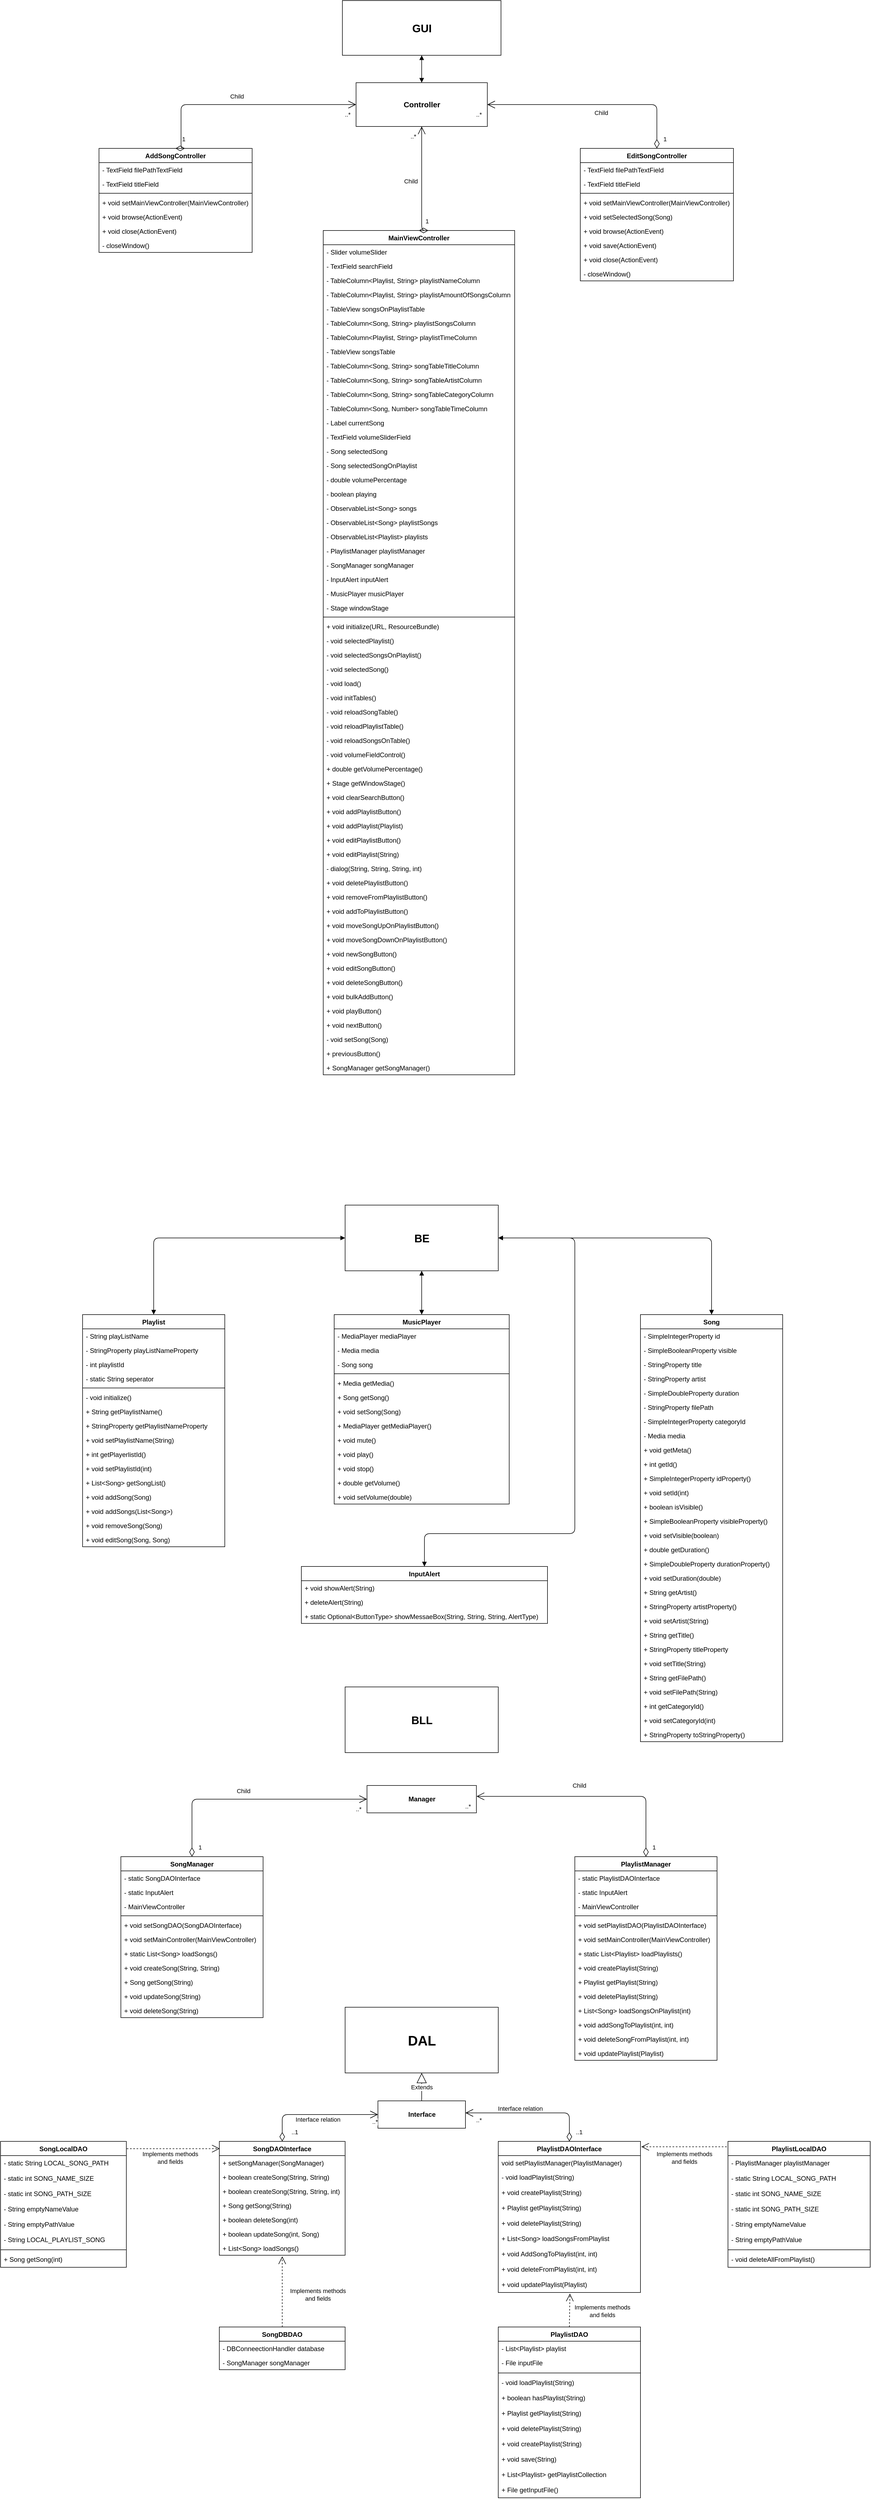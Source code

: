 <mxfile version="13.9.9" type="device"><diagram id="1Lu9ZuYhOQE7EleZ5QBM" name="Side-1"><mxGraphModel dx="4890" dy="5884" grid="1" gridSize="10" guides="1" tooltips="1" connect="1" arrows="1" fold="1" page="1" pageScale="1" pageWidth="827" pageHeight="1169" math="0" shadow="0"><root><mxCell id="0"/><mxCell id="1" parent="0"/><mxCell id="nKiJ8JyyIJDiymfTDY8c-1" value="SongDAOInterface" style="swimlane;fontStyle=1;childLayout=stackLayout;horizontal=1;startSize=26;fillColor=none;horizontalStack=0;resizeParent=1;resizeParentMax=0;resizeLast=0;collapsible=1;marginBottom=0;" parent="1" vertex="1"><mxGeometry x="30" y="830" width="230" height="208" as="geometry"/></mxCell><mxCell id="nKiJ8JyyIJDiymfTDY8c-14" value="+ setSongManager(SongManager)" style="text;strokeColor=none;fillColor=none;align=left;verticalAlign=top;spacingLeft=4;spacingRight=4;overflow=hidden;rotatable=0;points=[[0,0.5],[1,0.5]];portConstraint=eastwest;" parent="nKiJ8JyyIJDiymfTDY8c-1" vertex="1"><mxGeometry y="26" width="230" height="26" as="geometry"/></mxCell><mxCell id="nKiJ8JyyIJDiymfTDY8c-15" value="+ boolean createSong(String, String)" style="text;strokeColor=none;fillColor=none;align=left;verticalAlign=top;spacingLeft=4;spacingRight=4;overflow=hidden;rotatable=0;points=[[0,0.5],[1,0.5]];portConstraint=eastwest;" parent="nKiJ8JyyIJDiymfTDY8c-1" vertex="1"><mxGeometry y="52" width="230" height="26" as="geometry"/></mxCell><mxCell id="nKiJ8JyyIJDiymfTDY8c-16" value="+ boolean createSong(String, String, int)" style="text;strokeColor=none;fillColor=none;align=left;verticalAlign=top;spacingLeft=4;spacingRight=4;overflow=hidden;rotatable=0;points=[[0,0.5],[1,0.5]];portConstraint=eastwest;" parent="nKiJ8JyyIJDiymfTDY8c-1" vertex="1"><mxGeometry y="78" width="230" height="26" as="geometry"/></mxCell><mxCell id="nKiJ8JyyIJDiymfTDY8c-17" value="+ Song getSong(String)" style="text;strokeColor=none;fillColor=none;align=left;verticalAlign=top;spacingLeft=4;spacingRight=4;overflow=hidden;rotatable=0;points=[[0,0.5],[1,0.5]];portConstraint=eastwest;" parent="nKiJ8JyyIJDiymfTDY8c-1" vertex="1"><mxGeometry y="104" width="230" height="26" as="geometry"/></mxCell><mxCell id="nKiJ8JyyIJDiymfTDY8c-18" value="+ boolean deleteSong(int)" style="text;strokeColor=none;fillColor=none;align=left;verticalAlign=top;spacingLeft=4;spacingRight=4;overflow=hidden;rotatable=0;points=[[0,0.5],[1,0.5]];portConstraint=eastwest;" parent="nKiJ8JyyIJDiymfTDY8c-1" vertex="1"><mxGeometry y="130" width="230" height="26" as="geometry"/></mxCell><mxCell id="nKiJ8JyyIJDiymfTDY8c-19" value="+ boolean updateSong(int, Song)" style="text;strokeColor=none;fillColor=none;align=left;verticalAlign=top;spacingLeft=4;spacingRight=4;overflow=hidden;rotatable=0;points=[[0,0.5],[1,0.5]];portConstraint=eastwest;" parent="nKiJ8JyyIJDiymfTDY8c-1" vertex="1"><mxGeometry y="156" width="230" height="26" as="geometry"/></mxCell><mxCell id="nKiJ8JyyIJDiymfTDY8c-29" value="+ List&lt;Song&gt; loadSongs()" style="text;strokeColor=none;fillColor=none;align=left;verticalAlign=top;spacingLeft=4;spacingRight=4;overflow=hidden;rotatable=0;points=[[0,0.5],[1,0.5]];portConstraint=eastwest;" parent="nKiJ8JyyIJDiymfTDY8c-1" vertex="1"><mxGeometry y="182" width="230" height="26" as="geometry"/></mxCell><mxCell id="nKiJ8JyyIJDiymfTDY8c-20" value="SongDBDAO" style="swimlane;fontStyle=1;childLayout=stackLayout;horizontal=1;startSize=26;fillColor=none;horizontalStack=0;resizeParent=1;resizeParentMax=0;resizeLast=0;collapsible=1;marginBottom=0;" parent="1" vertex="1"><mxGeometry x="30" y="1169" width="230" height="78" as="geometry"/></mxCell><mxCell id="nKiJ8JyyIJDiymfTDY8c-21" value="- DBConneectionHandler database" style="text;strokeColor=none;fillColor=none;align=left;verticalAlign=top;spacingLeft=4;spacingRight=4;overflow=hidden;rotatable=0;points=[[0,0.5],[1,0.5]];portConstraint=eastwest;" parent="nKiJ8JyyIJDiymfTDY8c-20" vertex="1"><mxGeometry y="26" width="230" height="26" as="geometry"/></mxCell><mxCell id="nKiJ8JyyIJDiymfTDY8c-22" value="- SongManager songManager" style="text;strokeColor=none;fillColor=none;align=left;verticalAlign=top;spacingLeft=4;spacingRight=4;overflow=hidden;rotatable=0;points=[[0,0.5],[1,0.5]];portConstraint=eastwest;" parent="nKiJ8JyyIJDiymfTDY8c-20" vertex="1"><mxGeometry y="52" width="230" height="26" as="geometry"/></mxCell><mxCell id="nKiJ8JyyIJDiymfTDY8c-46" value="PlaylistManager" style="swimlane;fontStyle=1;childLayout=stackLayout;horizontal=1;startSize=26;fillColor=none;horizontalStack=0;resizeParent=1;resizeParentMax=0;resizeLast=0;collapsible=1;marginBottom=0;" parent="1" vertex="1"><mxGeometry x="680" y="310" width="260" height="372" as="geometry"/></mxCell><mxCell id="nKiJ8JyyIJDiymfTDY8c-47" value="- static PlaylistDAOInterface" style="text;strokeColor=none;fillColor=none;align=left;verticalAlign=top;spacingLeft=4;spacingRight=4;overflow=hidden;rotatable=0;points=[[0,0.5],[1,0.5]];portConstraint=eastwest;" parent="nKiJ8JyyIJDiymfTDY8c-46" vertex="1"><mxGeometry y="26" width="260" height="26" as="geometry"/></mxCell><mxCell id="nKiJ8JyyIJDiymfTDY8c-48" value="- static InputAlert" style="text;strokeColor=none;fillColor=none;align=left;verticalAlign=top;spacingLeft=4;spacingRight=4;overflow=hidden;rotatable=0;points=[[0,0.5],[1,0.5]];portConstraint=eastwest;" parent="nKiJ8JyyIJDiymfTDY8c-46" vertex="1"><mxGeometry y="52" width="260" height="26" as="geometry"/></mxCell><mxCell id="nKiJ8JyyIJDiymfTDY8c-49" value="- MainViewController" style="text;strokeColor=none;fillColor=none;align=left;verticalAlign=top;spacingLeft=4;spacingRight=4;overflow=hidden;rotatable=0;points=[[0,0.5],[1,0.5]];portConstraint=eastwest;" parent="nKiJ8JyyIJDiymfTDY8c-46" vertex="1"><mxGeometry y="78" width="260" height="26" as="geometry"/></mxCell><mxCell id="RxynqRlTimnd8TzrFfF--265" value="" style="line;strokeWidth=1;fillColor=none;align=left;verticalAlign=middle;spacingTop=-1;spacingLeft=3;spacingRight=3;rotatable=0;labelPosition=right;points=[];portConstraint=eastwest;fontSize=20;" parent="nKiJ8JyyIJDiymfTDY8c-46" vertex="1"><mxGeometry y="104" width="260" height="8" as="geometry"/></mxCell><mxCell id="nKiJ8JyyIJDiymfTDY8c-50" value="+ void setPlaylistDAO(PlaylistDAOInterface)" style="text;strokeColor=none;fillColor=none;align=left;verticalAlign=top;spacingLeft=4;spacingRight=4;overflow=hidden;rotatable=0;points=[[0,0.5],[1,0.5]];portConstraint=eastwest;" parent="nKiJ8JyyIJDiymfTDY8c-46" vertex="1"><mxGeometry y="112" width="260" height="26" as="geometry"/></mxCell><mxCell id="nKiJ8JyyIJDiymfTDY8c-51" value="+ void setMainController(MainViewController)" style="text;strokeColor=none;fillColor=none;align=left;verticalAlign=top;spacingLeft=4;spacingRight=4;overflow=hidden;rotatable=0;points=[[0,0.5],[1,0.5]];portConstraint=eastwest;" parent="nKiJ8JyyIJDiymfTDY8c-46" vertex="1"><mxGeometry y="138" width="260" height="26" as="geometry"/></mxCell><mxCell id="nKiJ8JyyIJDiymfTDY8c-52" value="+ static List&lt;Playlist&gt; loadPlaylists()" style="text;strokeColor=none;fillColor=none;align=left;verticalAlign=top;spacingLeft=4;spacingRight=4;overflow=hidden;rotatable=0;points=[[0,0.5],[1,0.5]];portConstraint=eastwest;" parent="nKiJ8JyyIJDiymfTDY8c-46" vertex="1"><mxGeometry y="164" width="260" height="26" as="geometry"/></mxCell><mxCell id="nKiJ8JyyIJDiymfTDY8c-53" value="+ void createPlaylist(String)" style="text;strokeColor=none;fillColor=none;align=left;verticalAlign=top;spacingLeft=4;spacingRight=4;overflow=hidden;rotatable=0;points=[[0,0.5],[1,0.5]];portConstraint=eastwest;" parent="nKiJ8JyyIJDiymfTDY8c-46" vertex="1"><mxGeometry y="190" width="260" height="26" as="geometry"/></mxCell><mxCell id="nKiJ8JyyIJDiymfTDY8c-59" value="+ Playlist getPlaylist(String)" style="text;strokeColor=none;fillColor=none;align=left;verticalAlign=top;spacingLeft=4;spacingRight=4;overflow=hidden;rotatable=0;points=[[0,0.5],[1,0.5]];portConstraint=eastwest;" parent="nKiJ8JyyIJDiymfTDY8c-46" vertex="1"><mxGeometry y="216" width="260" height="26" as="geometry"/></mxCell><mxCell id="nKiJ8JyyIJDiymfTDY8c-54" value="+ void deletePlaylist(String)" style="text;strokeColor=none;fillColor=none;align=left;verticalAlign=top;spacingLeft=4;spacingRight=4;overflow=hidden;rotatable=0;points=[[0,0.5],[1,0.5]];portConstraint=eastwest;" parent="nKiJ8JyyIJDiymfTDY8c-46" vertex="1"><mxGeometry y="242" width="260" height="26" as="geometry"/></mxCell><mxCell id="nKiJ8JyyIJDiymfTDY8c-55" value="+ List&lt;Song&gt; loadSongsOnPlaylist(int)" style="text;strokeColor=none;fillColor=none;align=left;verticalAlign=top;spacingLeft=4;spacingRight=4;overflow=hidden;rotatable=0;points=[[0,0.5],[1,0.5]];portConstraint=eastwest;" parent="nKiJ8JyyIJDiymfTDY8c-46" vertex="1"><mxGeometry y="268" width="260" height="26" as="geometry"/></mxCell><mxCell id="nKiJ8JyyIJDiymfTDY8c-56" value="+ void addSongToPlaylist(int, int)" style="text;strokeColor=none;fillColor=none;align=left;verticalAlign=top;spacingLeft=4;spacingRight=4;overflow=hidden;rotatable=0;points=[[0,0.5],[1,0.5]];portConstraint=eastwest;" parent="nKiJ8JyyIJDiymfTDY8c-46" vertex="1"><mxGeometry y="294" width="260" height="26" as="geometry"/></mxCell><mxCell id="nKiJ8JyyIJDiymfTDY8c-57" value="+ void deleteSongFromPlaylist(int, int)" style="text;strokeColor=none;fillColor=none;align=left;verticalAlign=top;spacingLeft=4;spacingRight=4;overflow=hidden;rotatable=0;points=[[0,0.5],[1,0.5]];portConstraint=eastwest;" parent="nKiJ8JyyIJDiymfTDY8c-46" vertex="1"><mxGeometry y="320" width="260" height="26" as="geometry"/></mxCell><mxCell id="nKiJ8JyyIJDiymfTDY8c-58" value="+ void updatePlaylist(Playlist)" style="text;strokeColor=none;fillColor=none;align=left;verticalAlign=top;spacingLeft=4;spacingRight=4;overflow=hidden;rotatable=0;points=[[0,0.5],[1,0.5]];portConstraint=eastwest;" parent="nKiJ8JyyIJDiymfTDY8c-46" vertex="1"><mxGeometry y="346" width="260" height="26" as="geometry"/></mxCell><mxCell id="nKiJ8JyyIJDiymfTDY8c-60" value="SongManager" style="swimlane;fontStyle=1;childLayout=stackLayout;horizontal=1;startSize=26;fillColor=none;horizontalStack=0;resizeParent=1;resizeParentMax=0;resizeLast=0;collapsible=1;marginBottom=0;" parent="1" vertex="1"><mxGeometry x="-150" y="310" width="260" height="294" as="geometry"/></mxCell><mxCell id="nKiJ8JyyIJDiymfTDY8c-61" value="- static SongDAOInterface" style="text;strokeColor=none;fillColor=none;align=left;verticalAlign=top;spacingLeft=4;spacingRight=4;overflow=hidden;rotatable=0;points=[[0,0.5],[1,0.5]];portConstraint=eastwest;" parent="nKiJ8JyyIJDiymfTDY8c-60" vertex="1"><mxGeometry y="26" width="260" height="26" as="geometry"/></mxCell><mxCell id="nKiJ8JyyIJDiymfTDY8c-62" value="- static InputAlert" style="text;strokeColor=none;fillColor=none;align=left;verticalAlign=top;spacingLeft=4;spacingRight=4;overflow=hidden;rotatable=0;points=[[0,0.5],[1,0.5]];portConstraint=eastwest;" parent="nKiJ8JyyIJDiymfTDY8c-60" vertex="1"><mxGeometry y="52" width="260" height="26" as="geometry"/></mxCell><mxCell id="nKiJ8JyyIJDiymfTDY8c-63" value="- MainViewController" style="text;strokeColor=none;fillColor=none;align=left;verticalAlign=top;spacingLeft=4;spacingRight=4;overflow=hidden;rotatable=0;points=[[0,0.5],[1,0.5]];portConstraint=eastwest;" parent="nKiJ8JyyIJDiymfTDY8c-60" vertex="1"><mxGeometry y="78" width="260" height="26" as="geometry"/></mxCell><mxCell id="RxynqRlTimnd8TzrFfF--266" value="" style="line;strokeWidth=1;fillColor=none;align=left;verticalAlign=middle;spacingTop=-1;spacingLeft=3;spacingRight=3;rotatable=0;labelPosition=right;points=[];portConstraint=eastwest;fontSize=20;" parent="nKiJ8JyyIJDiymfTDY8c-60" vertex="1"><mxGeometry y="104" width="260" height="8" as="geometry"/></mxCell><mxCell id="nKiJ8JyyIJDiymfTDY8c-64" value="+ void setSongDAO(SongDAOInterface)" style="text;strokeColor=none;fillColor=none;align=left;verticalAlign=top;spacingLeft=4;spacingRight=4;overflow=hidden;rotatable=0;points=[[0,0.5],[1,0.5]];portConstraint=eastwest;" parent="nKiJ8JyyIJDiymfTDY8c-60" vertex="1"><mxGeometry y="112" width="260" height="26" as="geometry"/></mxCell><mxCell id="nKiJ8JyyIJDiymfTDY8c-65" value="+ void setMainController(MainViewController)" style="text;strokeColor=none;fillColor=none;align=left;verticalAlign=top;spacingLeft=4;spacingRight=4;overflow=hidden;rotatable=0;points=[[0,0.5],[1,0.5]];portConstraint=eastwest;" parent="nKiJ8JyyIJDiymfTDY8c-60" vertex="1"><mxGeometry y="138" width="260" height="26" as="geometry"/></mxCell><mxCell id="nKiJ8JyyIJDiymfTDY8c-66" value="+ static List&lt;Song&gt; loadSongs()" style="text;strokeColor=none;fillColor=none;align=left;verticalAlign=top;spacingLeft=4;spacingRight=4;overflow=hidden;rotatable=0;points=[[0,0.5],[1,0.5]];portConstraint=eastwest;" parent="nKiJ8JyyIJDiymfTDY8c-60" vertex="1"><mxGeometry y="164" width="260" height="26" as="geometry"/></mxCell><mxCell id="nKiJ8JyyIJDiymfTDY8c-67" value="+ void createSong(String, String)" style="text;strokeColor=none;fillColor=none;align=left;verticalAlign=top;spacingLeft=4;spacingRight=4;overflow=hidden;rotatable=0;points=[[0,0.5],[1,0.5]];portConstraint=eastwest;" parent="nKiJ8JyyIJDiymfTDY8c-60" vertex="1"><mxGeometry y="190" width="260" height="26" as="geometry"/></mxCell><mxCell id="nKiJ8JyyIJDiymfTDY8c-68" value="+ Song getSong(String)" style="text;strokeColor=none;fillColor=none;align=left;verticalAlign=top;spacingLeft=4;spacingRight=4;overflow=hidden;rotatable=0;points=[[0,0.5],[1,0.5]];portConstraint=eastwest;" parent="nKiJ8JyyIJDiymfTDY8c-60" vertex="1"><mxGeometry y="216" width="260" height="26" as="geometry"/></mxCell><mxCell id="nKiJ8JyyIJDiymfTDY8c-69" value="+ void updateSong(String)" style="text;strokeColor=none;fillColor=none;align=left;verticalAlign=top;spacingLeft=4;spacingRight=4;overflow=hidden;rotatable=0;points=[[0,0.5],[1,0.5]];portConstraint=eastwest;" parent="nKiJ8JyyIJDiymfTDY8c-60" vertex="1"><mxGeometry y="242" width="260" height="26" as="geometry"/></mxCell><mxCell id="nKiJ8JyyIJDiymfTDY8c-74" value="+ void deleteSong(String)" style="text;strokeColor=none;fillColor=none;align=left;verticalAlign=top;spacingLeft=4;spacingRight=4;overflow=hidden;rotatable=0;points=[[0,0.5],[1,0.5]];portConstraint=eastwest;" parent="nKiJ8JyyIJDiymfTDY8c-60" vertex="1"><mxGeometry y="268" width="260" height="26" as="geometry"/></mxCell><mxCell id="RxynqRlTimnd8TzrFfF--5" value="InputAlert" style="swimlane;fontStyle=1;childLayout=stackLayout;horizontal=1;startSize=26;fillColor=none;horizontalStack=0;resizeParent=1;resizeParentMax=0;resizeLast=0;collapsible=1;marginBottom=0;" parent="1" vertex="1"><mxGeometry x="180" y="-220" width="450" height="104" as="geometry"/></mxCell><mxCell id="RxynqRlTimnd8TzrFfF--6" value="+ void showAlert(String)" style="text;strokeColor=none;fillColor=none;align=left;verticalAlign=top;spacingLeft=4;spacingRight=4;overflow=hidden;rotatable=0;points=[[0,0.5],[1,0.5]];portConstraint=eastwest;" parent="RxynqRlTimnd8TzrFfF--5" vertex="1"><mxGeometry y="26" width="450" height="26" as="geometry"/></mxCell><mxCell id="RxynqRlTimnd8TzrFfF--7" value="+ deleteAlert(String)" style="text;strokeColor=none;fillColor=none;align=left;verticalAlign=top;spacingLeft=4;spacingRight=4;overflow=hidden;rotatable=0;points=[[0,0.5],[1,0.5]];portConstraint=eastwest;" parent="RxynqRlTimnd8TzrFfF--5" vertex="1"><mxGeometry y="52" width="450" height="26" as="geometry"/></mxCell><mxCell id="RxynqRlTimnd8TzrFfF--15" value="+ static Optional&lt;ButtonType&gt; showMessaeBox(String, String, String, AlertType)" style="text;strokeColor=none;fillColor=none;align=left;verticalAlign=top;spacingLeft=4;spacingRight=4;overflow=hidden;rotatable=0;points=[[0,0.5],[1,0.5]];portConstraint=eastwest;" parent="RxynqRlTimnd8TzrFfF--5" vertex="1"><mxGeometry y="78" width="450" height="26" as="geometry"/></mxCell><mxCell id="RxynqRlTimnd8TzrFfF--16" value="&lt;b&gt;BLL&lt;/b&gt;" style="html=1;fontSize=20;" parent="1" vertex="1"><mxGeometry x="260" width="280" height="120" as="geometry"/></mxCell><mxCell id="RxynqRlTimnd8TzrFfF--17" value="Playlist" style="swimlane;fontStyle=1;childLayout=stackLayout;horizontal=1;startSize=26;fillColor=none;horizontalStack=0;resizeParent=1;resizeParentMax=0;resizeLast=0;collapsible=1;marginBottom=0;" parent="1" vertex="1"><mxGeometry x="-220" y="-680" width="260" height="424" as="geometry"/></mxCell><mxCell id="RxynqRlTimnd8TzrFfF--18" value="- String playListName" style="text;strokeColor=none;fillColor=none;align=left;verticalAlign=top;spacingLeft=4;spacingRight=4;overflow=hidden;rotatable=0;points=[[0,0.5],[1,0.5]];portConstraint=eastwest;" parent="RxynqRlTimnd8TzrFfF--17" vertex="1"><mxGeometry y="26" width="260" height="26" as="geometry"/></mxCell><mxCell id="RxynqRlTimnd8TzrFfF--19" value="- StringProperty playListNameProperty" style="text;strokeColor=none;fillColor=none;align=left;verticalAlign=top;spacingLeft=4;spacingRight=4;overflow=hidden;rotatable=0;points=[[0,0.5],[1,0.5]];portConstraint=eastwest;" parent="RxynqRlTimnd8TzrFfF--17" vertex="1"><mxGeometry y="52" width="260" height="26" as="geometry"/></mxCell><mxCell id="RxynqRlTimnd8TzrFfF--20" value="- int playlistId" style="text;strokeColor=none;fillColor=none;align=left;verticalAlign=top;spacingLeft=4;spacingRight=4;overflow=hidden;rotatable=0;points=[[0,0.5],[1,0.5]];portConstraint=eastwest;" parent="RxynqRlTimnd8TzrFfF--17" vertex="1"><mxGeometry y="78" width="260" height="26" as="geometry"/></mxCell><mxCell id="RxynqRlTimnd8TzrFfF--21" value="- static String seperator" style="text;strokeColor=none;fillColor=none;align=left;verticalAlign=top;spacingLeft=4;spacingRight=4;overflow=hidden;rotatable=0;points=[[0,0.5],[1,0.5]];portConstraint=eastwest;" parent="RxynqRlTimnd8TzrFfF--17" vertex="1"><mxGeometry y="104" width="260" height="26" as="geometry"/></mxCell><mxCell id="RxynqRlTimnd8TzrFfF--263" value="" style="line;strokeWidth=1;fillColor=none;align=left;verticalAlign=middle;spacingTop=-1;spacingLeft=3;spacingRight=3;rotatable=0;labelPosition=right;points=[];portConstraint=eastwest;fontSize=20;" parent="RxynqRlTimnd8TzrFfF--17" vertex="1"><mxGeometry y="130" width="260" height="8" as="geometry"/></mxCell><mxCell id="RxynqRlTimnd8TzrFfF--22" value="- void initialize()" style="text;strokeColor=none;fillColor=none;align=left;verticalAlign=top;spacingLeft=4;spacingRight=4;overflow=hidden;rotatable=0;points=[[0,0.5],[1,0.5]];portConstraint=eastwest;" parent="RxynqRlTimnd8TzrFfF--17" vertex="1"><mxGeometry y="138" width="260" height="26" as="geometry"/></mxCell><mxCell id="RxynqRlTimnd8TzrFfF--23" value="+ String getPlaylistName()" style="text;strokeColor=none;fillColor=none;align=left;verticalAlign=top;spacingLeft=4;spacingRight=4;overflow=hidden;rotatable=0;points=[[0,0.5],[1,0.5]];portConstraint=eastwest;" parent="RxynqRlTimnd8TzrFfF--17" vertex="1"><mxGeometry y="164" width="260" height="26" as="geometry"/></mxCell><mxCell id="RxynqRlTimnd8TzrFfF--24" value="+ StringProperty getPlaylistNameProperty" style="text;strokeColor=none;fillColor=none;align=left;verticalAlign=top;spacingLeft=4;spacingRight=4;overflow=hidden;rotatable=0;points=[[0,0.5],[1,0.5]];portConstraint=eastwest;" parent="RxynqRlTimnd8TzrFfF--17" vertex="1"><mxGeometry y="190" width="260" height="26" as="geometry"/></mxCell><mxCell id="RxynqRlTimnd8TzrFfF--25" value="+ void setPlaylistName(String)" style="text;strokeColor=none;fillColor=none;align=left;verticalAlign=top;spacingLeft=4;spacingRight=4;overflow=hidden;rotatable=0;points=[[0,0.5],[1,0.5]];portConstraint=eastwest;" parent="RxynqRlTimnd8TzrFfF--17" vertex="1"><mxGeometry y="216" width="260" height="26" as="geometry"/></mxCell><mxCell id="RxynqRlTimnd8TzrFfF--26" value="+ int getPlayerlistId()" style="text;strokeColor=none;fillColor=none;align=left;verticalAlign=top;spacingLeft=4;spacingRight=4;overflow=hidden;rotatable=0;points=[[0,0.5],[1,0.5]];portConstraint=eastwest;" parent="RxynqRlTimnd8TzrFfF--17" vertex="1"><mxGeometry y="242" width="260" height="26" as="geometry"/></mxCell><mxCell id="RxynqRlTimnd8TzrFfF--27" value="+ void setPlaylistId(int)" style="text;strokeColor=none;fillColor=none;align=left;verticalAlign=top;spacingLeft=4;spacingRight=4;overflow=hidden;rotatable=0;points=[[0,0.5],[1,0.5]];portConstraint=eastwest;" parent="RxynqRlTimnd8TzrFfF--17" vertex="1"><mxGeometry y="268" width="260" height="26" as="geometry"/></mxCell><mxCell id="RxynqRlTimnd8TzrFfF--28" value="+ List&lt;Song&gt; getSongList()" style="text;strokeColor=none;fillColor=none;align=left;verticalAlign=top;spacingLeft=4;spacingRight=4;overflow=hidden;rotatable=0;points=[[0,0.5],[1,0.5]];portConstraint=eastwest;" parent="RxynqRlTimnd8TzrFfF--17" vertex="1"><mxGeometry y="294" width="260" height="26" as="geometry"/></mxCell><mxCell id="RxynqRlTimnd8TzrFfF--29" value="+ void addSong(Song)" style="text;strokeColor=none;fillColor=none;align=left;verticalAlign=top;spacingLeft=4;spacingRight=4;overflow=hidden;rotatable=0;points=[[0,0.5],[1,0.5]];portConstraint=eastwest;" parent="RxynqRlTimnd8TzrFfF--17" vertex="1"><mxGeometry y="320" width="260" height="26" as="geometry"/></mxCell><mxCell id="RxynqRlTimnd8TzrFfF--30" value="+ void addSongs(List&lt;Song&gt;)" style="text;strokeColor=none;fillColor=none;align=left;verticalAlign=top;spacingLeft=4;spacingRight=4;overflow=hidden;rotatable=0;points=[[0,0.5],[1,0.5]];portConstraint=eastwest;" parent="RxynqRlTimnd8TzrFfF--17" vertex="1"><mxGeometry y="346" width="260" height="26" as="geometry"/></mxCell><mxCell id="RxynqRlTimnd8TzrFfF--31" value="+ void removeSong(Song)" style="text;strokeColor=none;fillColor=none;align=left;verticalAlign=top;spacingLeft=4;spacingRight=4;overflow=hidden;rotatable=0;points=[[0,0.5],[1,0.5]];portConstraint=eastwest;" parent="RxynqRlTimnd8TzrFfF--17" vertex="1"><mxGeometry y="372" width="260" height="26" as="geometry"/></mxCell><mxCell id="RxynqRlTimnd8TzrFfF--32" value="+ void editSong(Song, Song)" style="text;strokeColor=none;fillColor=none;align=left;verticalAlign=top;spacingLeft=4;spacingRight=4;overflow=hidden;rotatable=0;points=[[0,0.5],[1,0.5]];portConstraint=eastwest;" parent="RxynqRlTimnd8TzrFfF--17" vertex="1"><mxGeometry y="398" width="260" height="26" as="geometry"/></mxCell><mxCell id="RxynqRlTimnd8TzrFfF--33" value="Song" style="swimlane;fontStyle=1;childLayout=stackLayout;horizontal=1;startSize=26;fillColor=none;horizontalStack=0;resizeParent=1;resizeParentMax=0;resizeLast=0;collapsible=1;marginBottom=0;" parent="1" vertex="1"><mxGeometry x="800" y="-680" width="260" height="780" as="geometry"/></mxCell><mxCell id="RxynqRlTimnd8TzrFfF--34" value="- SimpleIntegerProperty id" style="text;strokeColor=none;fillColor=none;align=left;verticalAlign=top;spacingLeft=4;spacingRight=4;overflow=hidden;rotatable=0;points=[[0,0.5],[1,0.5]];portConstraint=eastwest;" parent="RxynqRlTimnd8TzrFfF--33" vertex="1"><mxGeometry y="26" width="260" height="26" as="geometry"/></mxCell><mxCell id="RxynqRlTimnd8TzrFfF--35" value="- SimpleBooleanProperty visible" style="text;strokeColor=none;fillColor=none;align=left;verticalAlign=top;spacingLeft=4;spacingRight=4;overflow=hidden;rotatable=0;points=[[0,0.5],[1,0.5]];portConstraint=eastwest;" parent="RxynqRlTimnd8TzrFfF--33" vertex="1"><mxGeometry y="52" width="260" height="26" as="geometry"/></mxCell><mxCell id="RxynqRlTimnd8TzrFfF--36" value="- StringProperty title" style="text;strokeColor=none;fillColor=none;align=left;verticalAlign=top;spacingLeft=4;spacingRight=4;overflow=hidden;rotatable=0;points=[[0,0.5],[1,0.5]];portConstraint=eastwest;" parent="RxynqRlTimnd8TzrFfF--33" vertex="1"><mxGeometry y="78" width="260" height="26" as="geometry"/></mxCell><mxCell id="RxynqRlTimnd8TzrFfF--37" value="- StringProperty artist" style="text;strokeColor=none;fillColor=none;align=left;verticalAlign=top;spacingLeft=4;spacingRight=4;overflow=hidden;rotatable=0;points=[[0,0.5],[1,0.5]];portConstraint=eastwest;" parent="RxynqRlTimnd8TzrFfF--33" vertex="1"><mxGeometry y="104" width="260" height="26" as="geometry"/></mxCell><mxCell id="RxynqRlTimnd8TzrFfF--38" value="- SimpleDoubleProperty duration" style="text;strokeColor=none;fillColor=none;align=left;verticalAlign=top;spacingLeft=4;spacingRight=4;overflow=hidden;rotatable=0;points=[[0,0.5],[1,0.5]];portConstraint=eastwest;" parent="RxynqRlTimnd8TzrFfF--33" vertex="1"><mxGeometry y="130" width="260" height="26" as="geometry"/></mxCell><mxCell id="RxynqRlTimnd8TzrFfF--39" value="- StringProperty filePath" style="text;strokeColor=none;fillColor=none;align=left;verticalAlign=top;spacingLeft=4;spacingRight=4;overflow=hidden;rotatable=0;points=[[0,0.5],[1,0.5]];portConstraint=eastwest;" parent="RxynqRlTimnd8TzrFfF--33" vertex="1"><mxGeometry y="156" width="260" height="26" as="geometry"/></mxCell><mxCell id="RxynqRlTimnd8TzrFfF--40" value="- SimpleIntegerProperty categoryId" style="text;strokeColor=none;fillColor=none;align=left;verticalAlign=top;spacingLeft=4;spacingRight=4;overflow=hidden;rotatable=0;points=[[0,0.5],[1,0.5]];portConstraint=eastwest;" parent="RxynqRlTimnd8TzrFfF--33" vertex="1"><mxGeometry y="182" width="260" height="26" as="geometry"/></mxCell><mxCell id="RxynqRlTimnd8TzrFfF--41" value="- Media media" style="text;strokeColor=none;fillColor=none;align=left;verticalAlign=top;spacingLeft=4;spacingRight=4;overflow=hidden;rotatable=0;points=[[0,0.5],[1,0.5]];portConstraint=eastwest;" parent="RxynqRlTimnd8TzrFfF--33" vertex="1"><mxGeometry y="208" width="260" height="26" as="geometry"/></mxCell><mxCell id="RxynqRlTimnd8TzrFfF--42" value="+ void getMeta()" style="text;strokeColor=none;fillColor=none;align=left;verticalAlign=top;spacingLeft=4;spacingRight=4;overflow=hidden;rotatable=0;points=[[0,0.5],[1,0.5]];portConstraint=eastwest;" parent="RxynqRlTimnd8TzrFfF--33" vertex="1"><mxGeometry y="234" width="260" height="26" as="geometry"/></mxCell><mxCell id="RxynqRlTimnd8TzrFfF--43" value="+ int getId()" style="text;strokeColor=none;fillColor=none;align=left;verticalAlign=top;spacingLeft=4;spacingRight=4;overflow=hidden;rotatable=0;points=[[0,0.5],[1,0.5]];portConstraint=eastwest;" parent="RxynqRlTimnd8TzrFfF--33" vertex="1"><mxGeometry y="260" width="260" height="26" as="geometry"/></mxCell><mxCell id="RxynqRlTimnd8TzrFfF--44" value="+ SimpleIntegerProperty idProperty()" style="text;strokeColor=none;fillColor=none;align=left;verticalAlign=top;spacingLeft=4;spacingRight=4;overflow=hidden;rotatable=0;points=[[0,0.5],[1,0.5]];portConstraint=eastwest;" parent="RxynqRlTimnd8TzrFfF--33" vertex="1"><mxGeometry y="286" width="260" height="26" as="geometry"/></mxCell><mxCell id="RxynqRlTimnd8TzrFfF--45" value="+ void setId(int)" style="text;strokeColor=none;fillColor=none;align=left;verticalAlign=top;spacingLeft=4;spacingRight=4;overflow=hidden;rotatable=0;points=[[0,0.5],[1,0.5]];portConstraint=eastwest;" parent="RxynqRlTimnd8TzrFfF--33" vertex="1"><mxGeometry y="312" width="260" height="26" as="geometry"/></mxCell><mxCell id="RxynqRlTimnd8TzrFfF--46" value="+ boolean isVisible()" style="text;strokeColor=none;fillColor=none;align=left;verticalAlign=top;spacingLeft=4;spacingRight=4;overflow=hidden;rotatable=0;points=[[0,0.5],[1,0.5]];portConstraint=eastwest;" parent="RxynqRlTimnd8TzrFfF--33" vertex="1"><mxGeometry y="338" width="260" height="26" as="geometry"/></mxCell><mxCell id="RxynqRlTimnd8TzrFfF--47" value="+ SimpleBooleanProperty visibleProperty()" style="text;strokeColor=none;fillColor=none;align=left;verticalAlign=top;spacingLeft=4;spacingRight=4;overflow=hidden;rotatable=0;points=[[0,0.5],[1,0.5]];portConstraint=eastwest;" parent="RxynqRlTimnd8TzrFfF--33" vertex="1"><mxGeometry y="364" width="260" height="26" as="geometry"/></mxCell><mxCell id="RxynqRlTimnd8TzrFfF--48" value="+ void setVisible(boolean)" style="text;strokeColor=none;fillColor=none;align=left;verticalAlign=top;spacingLeft=4;spacingRight=4;overflow=hidden;rotatable=0;points=[[0,0.5],[1,0.5]];portConstraint=eastwest;" parent="RxynqRlTimnd8TzrFfF--33" vertex="1"><mxGeometry y="390" width="260" height="26" as="geometry"/></mxCell><mxCell id="RxynqRlTimnd8TzrFfF--49" value="+ double getDuration()" style="text;strokeColor=none;fillColor=none;align=left;verticalAlign=top;spacingLeft=4;spacingRight=4;overflow=hidden;rotatable=0;points=[[0,0.5],[1,0.5]];portConstraint=eastwest;" parent="RxynqRlTimnd8TzrFfF--33" vertex="1"><mxGeometry y="416" width="260" height="26" as="geometry"/></mxCell><mxCell id="RxynqRlTimnd8TzrFfF--50" value="+ SimpleDoubleProperty durationProperty()" style="text;strokeColor=none;fillColor=none;align=left;verticalAlign=top;spacingLeft=4;spacingRight=4;overflow=hidden;rotatable=0;points=[[0,0.5],[1,0.5]];portConstraint=eastwest;" parent="RxynqRlTimnd8TzrFfF--33" vertex="1"><mxGeometry y="442" width="260" height="26" as="geometry"/></mxCell><mxCell id="RxynqRlTimnd8TzrFfF--51" value="+ void setDuration(double)" style="text;strokeColor=none;fillColor=none;align=left;verticalAlign=top;spacingLeft=4;spacingRight=4;overflow=hidden;rotatable=0;points=[[0,0.5],[1,0.5]];portConstraint=eastwest;" parent="RxynqRlTimnd8TzrFfF--33" vertex="1"><mxGeometry y="468" width="260" height="26" as="geometry"/></mxCell><mxCell id="RxynqRlTimnd8TzrFfF--52" value="+ String getArtist()" style="text;strokeColor=none;fillColor=none;align=left;verticalAlign=top;spacingLeft=4;spacingRight=4;overflow=hidden;rotatable=0;points=[[0,0.5],[1,0.5]];portConstraint=eastwest;" parent="RxynqRlTimnd8TzrFfF--33" vertex="1"><mxGeometry y="494" width="260" height="26" as="geometry"/></mxCell><mxCell id="RxynqRlTimnd8TzrFfF--53" value="+ StringProperty artistProperty()" style="text;strokeColor=none;fillColor=none;align=left;verticalAlign=top;spacingLeft=4;spacingRight=4;overflow=hidden;rotatable=0;points=[[0,0.5],[1,0.5]];portConstraint=eastwest;" parent="RxynqRlTimnd8TzrFfF--33" vertex="1"><mxGeometry y="520" width="260" height="26" as="geometry"/></mxCell><mxCell id="RxynqRlTimnd8TzrFfF--54" value="+ void setArtist(String)" style="text;strokeColor=none;fillColor=none;align=left;verticalAlign=top;spacingLeft=4;spacingRight=4;overflow=hidden;rotatable=0;points=[[0,0.5],[1,0.5]];portConstraint=eastwest;" parent="RxynqRlTimnd8TzrFfF--33" vertex="1"><mxGeometry y="546" width="260" height="26" as="geometry"/></mxCell><mxCell id="RxynqRlTimnd8TzrFfF--55" value="+ String getTitle()" style="text;strokeColor=none;fillColor=none;align=left;verticalAlign=top;spacingLeft=4;spacingRight=4;overflow=hidden;rotatable=0;points=[[0,0.5],[1,0.5]];portConstraint=eastwest;" parent="RxynqRlTimnd8TzrFfF--33" vertex="1"><mxGeometry y="572" width="260" height="26" as="geometry"/></mxCell><mxCell id="RxynqRlTimnd8TzrFfF--79" value="+ StringProperty titleProperty" style="text;strokeColor=none;fillColor=none;align=left;verticalAlign=top;spacingLeft=4;spacingRight=4;overflow=hidden;rotatable=0;points=[[0,0.5],[1,0.5]];portConstraint=eastwest;" parent="RxynqRlTimnd8TzrFfF--33" vertex="1"><mxGeometry y="598" width="260" height="26" as="geometry"/></mxCell><mxCell id="RxynqRlTimnd8TzrFfF--80" value="+ void setTitle(String)" style="text;strokeColor=none;fillColor=none;align=left;verticalAlign=top;spacingLeft=4;spacingRight=4;overflow=hidden;rotatable=0;points=[[0,0.5],[1,0.5]];portConstraint=eastwest;" parent="RxynqRlTimnd8TzrFfF--33" vertex="1"><mxGeometry y="624" width="260" height="26" as="geometry"/></mxCell><mxCell id="RxynqRlTimnd8TzrFfF--81" value="+ String getFilePath()" style="text;strokeColor=none;fillColor=none;align=left;verticalAlign=top;spacingLeft=4;spacingRight=4;overflow=hidden;rotatable=0;points=[[0,0.5],[1,0.5]];portConstraint=eastwest;" parent="RxynqRlTimnd8TzrFfF--33" vertex="1"><mxGeometry y="650" width="260" height="26" as="geometry"/></mxCell><mxCell id="RxynqRlTimnd8TzrFfF--82" value="+ void setFilePath(String)" style="text;strokeColor=none;fillColor=none;align=left;verticalAlign=top;spacingLeft=4;spacingRight=4;overflow=hidden;rotatable=0;points=[[0,0.5],[1,0.5]];portConstraint=eastwest;" parent="RxynqRlTimnd8TzrFfF--33" vertex="1"><mxGeometry y="676" width="260" height="26" as="geometry"/></mxCell><mxCell id="RxynqRlTimnd8TzrFfF--83" value="+ int getCategoryId()" style="text;strokeColor=none;fillColor=none;align=left;verticalAlign=top;spacingLeft=4;spacingRight=4;overflow=hidden;rotatable=0;points=[[0,0.5],[1,0.5]];portConstraint=eastwest;" parent="RxynqRlTimnd8TzrFfF--33" vertex="1"><mxGeometry y="702" width="260" height="26" as="geometry"/></mxCell><mxCell id="RxynqRlTimnd8TzrFfF--84" value="+ void setCategoryId(int)" style="text;strokeColor=none;fillColor=none;align=left;verticalAlign=top;spacingLeft=4;spacingRight=4;overflow=hidden;rotatable=0;points=[[0,0.5],[1,0.5]];portConstraint=eastwest;" parent="RxynqRlTimnd8TzrFfF--33" vertex="1"><mxGeometry y="728" width="260" height="26" as="geometry"/></mxCell><mxCell id="RxynqRlTimnd8TzrFfF--85" value="+ StringProperty toStringProperty()" style="text;strokeColor=none;fillColor=none;align=left;verticalAlign=top;spacingLeft=4;spacingRight=4;overflow=hidden;rotatable=0;points=[[0,0.5],[1,0.5]];portConstraint=eastwest;" parent="RxynqRlTimnd8TzrFfF--33" vertex="1"><mxGeometry y="754" width="260" height="26" as="geometry"/></mxCell><mxCell id="RxynqRlTimnd8TzrFfF--98" value="MusicPlayer" style="swimlane;fontStyle=1;childLayout=stackLayout;horizontal=1;startSize=26;fillColor=none;horizontalStack=0;resizeParent=1;resizeParentMax=0;resizeLast=0;collapsible=1;marginBottom=0;" parent="1" vertex="1"><mxGeometry x="240" y="-680" width="320" height="346" as="geometry"/></mxCell><mxCell id="RxynqRlTimnd8TzrFfF--99" value="- MediaPlayer mediaPlayer" style="text;strokeColor=none;fillColor=none;align=left;verticalAlign=top;spacingLeft=4;spacingRight=4;overflow=hidden;rotatable=0;points=[[0,0.5],[1,0.5]];portConstraint=eastwest;" parent="RxynqRlTimnd8TzrFfF--98" vertex="1"><mxGeometry y="26" width="320" height="26" as="geometry"/></mxCell><mxCell id="RxynqRlTimnd8TzrFfF--100" value="- Media media" style="text;strokeColor=none;fillColor=none;align=left;verticalAlign=top;spacingLeft=4;spacingRight=4;overflow=hidden;rotatable=0;points=[[0,0.5],[1,0.5]];portConstraint=eastwest;" parent="RxynqRlTimnd8TzrFfF--98" vertex="1"><mxGeometry y="52" width="320" height="26" as="geometry"/></mxCell><mxCell id="RxynqRlTimnd8TzrFfF--101" value="- Song song" style="text;strokeColor=none;fillColor=none;align=left;verticalAlign=top;spacingLeft=4;spacingRight=4;overflow=hidden;rotatable=0;points=[[0,0.5],[1,0.5]];portConstraint=eastwest;" parent="RxynqRlTimnd8TzrFfF--98" vertex="1"><mxGeometry y="78" width="320" height="26" as="geometry"/></mxCell><mxCell id="RxynqRlTimnd8TzrFfF--264" value="" style="line;strokeWidth=1;fillColor=none;align=left;verticalAlign=middle;spacingTop=-1;spacingLeft=3;spacingRight=3;rotatable=0;labelPosition=right;points=[];portConstraint=eastwest;fontSize=20;" parent="RxynqRlTimnd8TzrFfF--98" vertex="1"><mxGeometry y="104" width="320" height="8" as="geometry"/></mxCell><mxCell id="RxynqRlTimnd8TzrFfF--102" value="+ Media getMedia()" style="text;strokeColor=none;fillColor=none;align=left;verticalAlign=top;spacingLeft=4;spacingRight=4;overflow=hidden;rotatable=0;points=[[0,0.5],[1,0.5]];portConstraint=eastwest;" parent="RxynqRlTimnd8TzrFfF--98" vertex="1"><mxGeometry y="112" width="320" height="26" as="geometry"/></mxCell><mxCell id="RxynqRlTimnd8TzrFfF--103" value="+ Song getSong()" style="text;strokeColor=none;fillColor=none;align=left;verticalAlign=top;spacingLeft=4;spacingRight=4;overflow=hidden;rotatable=0;points=[[0,0.5],[1,0.5]];portConstraint=eastwest;" parent="RxynqRlTimnd8TzrFfF--98" vertex="1"><mxGeometry y="138" width="320" height="26" as="geometry"/></mxCell><mxCell id="RxynqRlTimnd8TzrFfF--104" value="+ void setSong(Song)" style="text;strokeColor=none;fillColor=none;align=left;verticalAlign=top;spacingLeft=4;spacingRight=4;overflow=hidden;rotatable=0;points=[[0,0.5],[1,0.5]];portConstraint=eastwest;" parent="RxynqRlTimnd8TzrFfF--98" vertex="1"><mxGeometry y="164" width="320" height="26" as="geometry"/></mxCell><mxCell id="RxynqRlTimnd8TzrFfF--105" value="+ MediaPlayer getMediaPlayer()" style="text;strokeColor=none;fillColor=none;align=left;verticalAlign=top;spacingLeft=4;spacingRight=4;overflow=hidden;rotatable=0;points=[[0,0.5],[1,0.5]];portConstraint=eastwest;" parent="RxynqRlTimnd8TzrFfF--98" vertex="1"><mxGeometry y="190" width="320" height="26" as="geometry"/></mxCell><mxCell id="RxynqRlTimnd8TzrFfF--106" value="+ void mute()" style="text;strokeColor=none;fillColor=none;align=left;verticalAlign=top;spacingLeft=4;spacingRight=4;overflow=hidden;rotatable=0;points=[[0,0.5],[1,0.5]];portConstraint=eastwest;" parent="RxynqRlTimnd8TzrFfF--98" vertex="1"><mxGeometry y="216" width="320" height="26" as="geometry"/></mxCell><mxCell id="RxynqRlTimnd8TzrFfF--107" value="+ void play()" style="text;strokeColor=none;fillColor=none;align=left;verticalAlign=top;spacingLeft=4;spacingRight=4;overflow=hidden;rotatable=0;points=[[0,0.5],[1,0.5]];portConstraint=eastwest;" parent="RxynqRlTimnd8TzrFfF--98" vertex="1"><mxGeometry y="242" width="320" height="26" as="geometry"/></mxCell><mxCell id="RxynqRlTimnd8TzrFfF--108" value="+ void stop()" style="text;strokeColor=none;fillColor=none;align=left;verticalAlign=top;spacingLeft=4;spacingRight=4;overflow=hidden;rotatable=0;points=[[0,0.5],[1,0.5]];portConstraint=eastwest;" parent="RxynqRlTimnd8TzrFfF--98" vertex="1"><mxGeometry y="268" width="320" height="26" as="geometry"/></mxCell><mxCell id="RxynqRlTimnd8TzrFfF--109" value="+ double getVolume()" style="text;strokeColor=none;fillColor=none;align=left;verticalAlign=top;spacingLeft=4;spacingRight=4;overflow=hidden;rotatable=0;points=[[0,0.5],[1,0.5]];portConstraint=eastwest;" parent="RxynqRlTimnd8TzrFfF--98" vertex="1"><mxGeometry y="294" width="320" height="26" as="geometry"/></mxCell><mxCell id="RxynqRlTimnd8TzrFfF--110" value="+ void setVolume(double)" style="text;strokeColor=none;fillColor=none;align=left;verticalAlign=top;spacingLeft=4;spacingRight=4;overflow=hidden;rotatable=0;points=[[0,0.5],[1,0.5]];portConstraint=eastwest;" parent="RxynqRlTimnd8TzrFfF--98" vertex="1"><mxGeometry y="320" width="320" height="26" as="geometry"/></mxCell><mxCell id="RxynqRlTimnd8TzrFfF--115" value="PlaylistDAOInterface" style="swimlane;fontStyle=1;childLayout=stackLayout;horizontal=1;startSize=26;fillColor=none;horizontalStack=0;resizeParent=1;resizeParentMax=0;resizeLast=0;collapsible=1;marginBottom=0;" parent="1" vertex="1"><mxGeometry x="540" y="830" width="260" height="276" as="geometry"/></mxCell><mxCell id="RxynqRlTimnd8TzrFfF--116" value="void setPlaylistManager(PlaylistManager)" style="text;strokeColor=none;fillColor=none;align=left;verticalAlign=top;spacingLeft=4;spacingRight=4;overflow=hidden;rotatable=0;points=[[0,0.5],[1,0.5]];portConstraint=eastwest;" parent="RxynqRlTimnd8TzrFfF--115" vertex="1"><mxGeometry y="26" width="260" height="26" as="geometry"/></mxCell><mxCell id="RxynqRlTimnd8TzrFfF--118" value="- void loadPlaylist(String)" style="text;strokeColor=none;fillColor=none;align=left;verticalAlign=top;spacingLeft=4;spacingRight=4;overflow=hidden;rotatable=0;points=[[0,0.5],[1,0.5]];portConstraint=eastwest;" parent="RxynqRlTimnd8TzrFfF--115" vertex="1"><mxGeometry y="52" width="260" height="28" as="geometry"/></mxCell><mxCell id="RxynqRlTimnd8TzrFfF--122" value="+ void createPlaylist(String)" style="text;strokeColor=none;fillColor=none;align=left;verticalAlign=top;spacingLeft=4;spacingRight=4;overflow=hidden;rotatable=0;points=[[0,0.5],[1,0.5]];portConstraint=eastwest;" parent="RxynqRlTimnd8TzrFfF--115" vertex="1"><mxGeometry y="80" width="260" height="28" as="geometry"/></mxCell><mxCell id="RxynqRlTimnd8TzrFfF--120" value="+ Playlist getPlaylist(String)" style="text;strokeColor=none;fillColor=none;align=left;verticalAlign=top;spacingLeft=4;spacingRight=4;overflow=hidden;rotatable=0;points=[[0,0.5],[1,0.5]];portConstraint=eastwest;" parent="RxynqRlTimnd8TzrFfF--115" vertex="1"><mxGeometry y="108" width="260" height="28" as="geometry"/></mxCell><mxCell id="RxynqRlTimnd8TzrFfF--121" value="+ void deletePlaylist(String)" style="text;strokeColor=none;fillColor=none;align=left;verticalAlign=top;spacingLeft=4;spacingRight=4;overflow=hidden;rotatable=0;points=[[0,0.5],[1,0.5]];portConstraint=eastwest;" parent="RxynqRlTimnd8TzrFfF--115" vertex="1"><mxGeometry y="136" width="260" height="28" as="geometry"/></mxCell><mxCell id="RxynqRlTimnd8TzrFfF--138" value="+ List&lt;Song&gt; loadSongsFromPlaylist" style="text;strokeColor=none;fillColor=none;align=left;verticalAlign=top;spacingLeft=4;spacingRight=4;overflow=hidden;rotatable=0;points=[[0,0.5],[1,0.5]];portConstraint=eastwest;" parent="RxynqRlTimnd8TzrFfF--115" vertex="1"><mxGeometry y="164" width="260" height="28" as="geometry"/></mxCell><mxCell id="RxynqRlTimnd8TzrFfF--139" value="+ void AddSongToPlaylist(int, int)" style="text;strokeColor=none;fillColor=none;align=left;verticalAlign=top;spacingLeft=4;spacingRight=4;overflow=hidden;rotatable=0;points=[[0,0.5],[1,0.5]];portConstraint=eastwest;" parent="RxynqRlTimnd8TzrFfF--115" vertex="1"><mxGeometry y="192" width="260" height="28" as="geometry"/></mxCell><mxCell id="RxynqRlTimnd8TzrFfF--140" value="+ void deleteFromPlaylist(int, int)" style="text;strokeColor=none;fillColor=none;align=left;verticalAlign=top;spacingLeft=4;spacingRight=4;overflow=hidden;rotatable=0;points=[[0,0.5],[1,0.5]];portConstraint=eastwest;" parent="RxynqRlTimnd8TzrFfF--115" vertex="1"><mxGeometry y="220" width="260" height="28" as="geometry"/></mxCell><mxCell id="RxynqRlTimnd8TzrFfF--141" value="+ void updatePlaylist(Playlist)" style="text;strokeColor=none;fillColor=none;align=left;verticalAlign=top;spacingLeft=4;spacingRight=4;overflow=hidden;rotatable=0;points=[[0,0.5],[1,0.5]];portConstraint=eastwest;" parent="RxynqRlTimnd8TzrFfF--115" vertex="1"><mxGeometry y="248" width="260" height="28" as="geometry"/></mxCell><mxCell id="RxynqRlTimnd8TzrFfF--126" value="PlaylistDAO" style="swimlane;fontStyle=1;childLayout=stackLayout;horizontal=1;startSize=26;fillColor=none;horizontalStack=0;resizeParent=1;resizeParentMax=0;resizeLast=0;collapsible=1;marginBottom=0;" parent="1" vertex="1"><mxGeometry x="540" y="1169" width="260" height="312" as="geometry"/></mxCell><mxCell id="RxynqRlTimnd8TzrFfF--127" value="- List&lt;Playlist&gt; playlist" style="text;strokeColor=none;fillColor=none;align=left;verticalAlign=top;spacingLeft=4;spacingRight=4;overflow=hidden;rotatable=0;points=[[0,0.5],[1,0.5]];portConstraint=eastwest;" parent="RxynqRlTimnd8TzrFfF--126" vertex="1"><mxGeometry y="26" width="260" height="26" as="geometry"/></mxCell><mxCell id="RxynqRlTimnd8TzrFfF--128" value="- File inputFile" style="text;strokeColor=none;fillColor=none;align=left;verticalAlign=top;spacingLeft=4;spacingRight=4;overflow=hidden;rotatable=0;points=[[0,0.5],[1,0.5]];portConstraint=eastwest;" parent="RxynqRlTimnd8TzrFfF--126" vertex="1"><mxGeometry y="52" width="260" height="28" as="geometry"/></mxCell><mxCell id="RxynqRlTimnd8TzrFfF--270" value="" style="line;strokeWidth=1;fillColor=none;align=left;verticalAlign=middle;spacingTop=-1;spacingLeft=3;spacingRight=3;rotatable=0;labelPosition=right;points=[];portConstraint=eastwest;fontSize=20;" parent="RxynqRlTimnd8TzrFfF--126" vertex="1"><mxGeometry y="80" width="260" height="8" as="geometry"/></mxCell><mxCell id="RxynqRlTimnd8TzrFfF--129" value="- void loadPlaylist(String)" style="text;strokeColor=none;fillColor=none;align=left;verticalAlign=top;spacingLeft=4;spacingRight=4;overflow=hidden;rotatable=0;points=[[0,0.5],[1,0.5]];portConstraint=eastwest;" parent="RxynqRlTimnd8TzrFfF--126" vertex="1"><mxGeometry y="88" width="260" height="28" as="geometry"/></mxCell><mxCell id="RxynqRlTimnd8TzrFfF--130" value="+ boolean hasPlaylist(String)" style="text;strokeColor=none;fillColor=none;align=left;verticalAlign=top;spacingLeft=4;spacingRight=4;overflow=hidden;rotatable=0;points=[[0,0.5],[1,0.5]];portConstraint=eastwest;" parent="RxynqRlTimnd8TzrFfF--126" vertex="1"><mxGeometry y="116" width="260" height="28" as="geometry"/></mxCell><mxCell id="RxynqRlTimnd8TzrFfF--131" value="+ Playlist getPlaylist(String)" style="text;strokeColor=none;fillColor=none;align=left;verticalAlign=top;spacingLeft=4;spacingRight=4;overflow=hidden;rotatable=0;points=[[0,0.5],[1,0.5]];portConstraint=eastwest;" parent="RxynqRlTimnd8TzrFfF--126" vertex="1"><mxGeometry y="144" width="260" height="28" as="geometry"/></mxCell><mxCell id="RxynqRlTimnd8TzrFfF--132" value="+ void deletePlaylist(String)" style="text;strokeColor=none;fillColor=none;align=left;verticalAlign=top;spacingLeft=4;spacingRight=4;overflow=hidden;rotatable=0;points=[[0,0.5],[1,0.5]];portConstraint=eastwest;" parent="RxynqRlTimnd8TzrFfF--126" vertex="1"><mxGeometry y="172" width="260" height="28" as="geometry"/></mxCell><mxCell id="RxynqRlTimnd8TzrFfF--133" value="+ void createPlaylist(String)" style="text;strokeColor=none;fillColor=none;align=left;verticalAlign=top;spacingLeft=4;spacingRight=4;overflow=hidden;rotatable=0;points=[[0,0.5],[1,0.5]];portConstraint=eastwest;" parent="RxynqRlTimnd8TzrFfF--126" vertex="1"><mxGeometry y="200" width="260" height="28" as="geometry"/></mxCell><mxCell id="RxynqRlTimnd8TzrFfF--134" value="+ void save(String)" style="text;strokeColor=none;fillColor=none;align=left;verticalAlign=top;spacingLeft=4;spacingRight=4;overflow=hidden;rotatable=0;points=[[0,0.5],[1,0.5]];portConstraint=eastwest;" parent="RxynqRlTimnd8TzrFfF--126" vertex="1"><mxGeometry y="228" width="260" height="28" as="geometry"/></mxCell><mxCell id="RxynqRlTimnd8TzrFfF--135" value="+ List&lt;Playlist&gt; getPlaylistCollection" style="text;strokeColor=none;fillColor=none;align=left;verticalAlign=top;spacingLeft=4;spacingRight=4;overflow=hidden;rotatable=0;points=[[0,0.5],[1,0.5]];portConstraint=eastwest;" parent="RxynqRlTimnd8TzrFfF--126" vertex="1"><mxGeometry y="256" width="260" height="28" as="geometry"/></mxCell><mxCell id="RxynqRlTimnd8TzrFfF--136" value="+ File getInputFile()" style="text;strokeColor=none;fillColor=none;align=left;verticalAlign=top;spacingLeft=4;spacingRight=4;overflow=hidden;rotatable=0;points=[[0,0.5],[1,0.5]];portConstraint=eastwest;" parent="RxynqRlTimnd8TzrFfF--126" vertex="1"><mxGeometry y="284" width="260" height="28" as="geometry"/></mxCell><mxCell id="RxynqRlTimnd8TzrFfF--154" value="SongLocalDAO" style="swimlane;fontStyle=1;childLayout=stackLayout;horizontal=1;startSize=26;fillColor=none;horizontalStack=0;resizeParent=1;resizeParentMax=0;resizeLast=0;collapsible=1;marginBottom=0;" parent="1" vertex="1"><mxGeometry x="-370" y="830" width="230" height="230" as="geometry"/></mxCell><mxCell id="RxynqRlTimnd8TzrFfF--157" value="- static String LOCAL_SONG_PATH" style="text;strokeColor=none;fillColor=none;align=left;verticalAlign=top;spacingLeft=4;spacingRight=4;overflow=hidden;rotatable=0;points=[[0,0.5],[1,0.5]];portConstraint=eastwest;" parent="RxynqRlTimnd8TzrFfF--154" vertex="1"><mxGeometry y="26" width="230" height="28" as="geometry"/></mxCell><mxCell id="RxynqRlTimnd8TzrFfF--158" value="- static int SONG_NAME_SIZE" style="text;strokeColor=none;fillColor=none;align=left;verticalAlign=top;spacingLeft=4;spacingRight=4;overflow=hidden;rotatable=0;points=[[0,0.5],[1,0.5]];portConstraint=eastwest;" parent="RxynqRlTimnd8TzrFfF--154" vertex="1"><mxGeometry y="54" width="230" height="28" as="geometry"/></mxCell><mxCell id="RxynqRlTimnd8TzrFfF--159" value="- static int SONG_PATH_SIZE" style="text;strokeColor=none;fillColor=none;align=left;verticalAlign=top;spacingLeft=4;spacingRight=4;overflow=hidden;rotatable=0;points=[[0,0.5],[1,0.5]];portConstraint=eastwest;" parent="RxynqRlTimnd8TzrFfF--154" vertex="1"><mxGeometry y="82" width="230" height="28" as="geometry"/></mxCell><mxCell id="RxynqRlTimnd8TzrFfF--160" value="- String emptyNameValue" style="text;strokeColor=none;fillColor=none;align=left;verticalAlign=top;spacingLeft=4;spacingRight=4;overflow=hidden;rotatable=0;points=[[0,0.5],[1,0.5]];portConstraint=eastwest;" parent="RxynqRlTimnd8TzrFfF--154" vertex="1"><mxGeometry y="110" width="230" height="28" as="geometry"/></mxCell><mxCell id="RxynqRlTimnd8TzrFfF--161" value="- String emptyPathValue" style="text;strokeColor=none;fillColor=none;align=left;verticalAlign=top;spacingLeft=4;spacingRight=4;overflow=hidden;rotatable=0;points=[[0,0.5],[1,0.5]];portConstraint=eastwest;" parent="RxynqRlTimnd8TzrFfF--154" vertex="1"><mxGeometry y="138" width="230" height="28" as="geometry"/></mxCell><mxCell id="RxynqRlTimnd8TzrFfF--162" value="- String LOCAL_PLAYLIST_SONG" style="text;strokeColor=none;fillColor=none;align=left;verticalAlign=top;spacingLeft=4;spacingRight=4;overflow=hidden;rotatable=0;points=[[0,0.5],[1,0.5]];portConstraint=eastwest;" parent="RxynqRlTimnd8TzrFfF--154" vertex="1"><mxGeometry y="166" width="230" height="28" as="geometry"/></mxCell><mxCell id="RxynqRlTimnd8TzrFfF--268" value="" style="line;strokeWidth=1;fillColor=none;align=left;verticalAlign=middle;spacingTop=-1;spacingLeft=3;spacingRight=3;rotatable=0;labelPosition=right;points=[];portConstraint=eastwest;fontSize=20;" parent="RxynqRlTimnd8TzrFfF--154" vertex="1"><mxGeometry y="194" width="230" height="8" as="geometry"/></mxCell><mxCell id="RxynqRlTimnd8TzrFfF--163" value="+ Song getSong(int)" style="text;strokeColor=none;fillColor=none;align=left;verticalAlign=top;spacingLeft=4;spacingRight=4;overflow=hidden;rotatable=0;points=[[0,0.5],[1,0.5]];portConstraint=eastwest;" parent="RxynqRlTimnd8TzrFfF--154" vertex="1"><mxGeometry y="202" width="230" height="28" as="geometry"/></mxCell><mxCell id="RxynqRlTimnd8TzrFfF--164" value="PlaylistLocalDAO" style="swimlane;fontStyle=1;childLayout=stackLayout;horizontal=1;startSize=26;fillColor=none;horizontalStack=0;resizeParent=1;resizeParentMax=0;resizeLast=0;collapsible=1;marginBottom=0;" parent="1" vertex="1"><mxGeometry x="960" y="830" width="260" height="230" as="geometry"/></mxCell><mxCell id="RxynqRlTimnd8TzrFfF--172" value="- PlaylistManager playlistManager" style="text;strokeColor=none;fillColor=none;align=left;verticalAlign=top;spacingLeft=4;spacingRight=4;overflow=hidden;rotatable=0;points=[[0,0.5],[1,0.5]];portConstraint=eastwest;" parent="RxynqRlTimnd8TzrFfF--164" vertex="1"><mxGeometry y="26" width="260" height="28" as="geometry"/></mxCell><mxCell id="RxynqRlTimnd8TzrFfF--165" value="- static String LOCAL_SONG_PATH" style="text;strokeColor=none;fillColor=none;align=left;verticalAlign=top;spacingLeft=4;spacingRight=4;overflow=hidden;rotatable=0;points=[[0,0.5],[1,0.5]];portConstraint=eastwest;" parent="RxynqRlTimnd8TzrFfF--164" vertex="1"><mxGeometry y="54" width="260" height="28" as="geometry"/></mxCell><mxCell id="RxynqRlTimnd8TzrFfF--166" value="- static int SONG_NAME_SIZE" style="text;strokeColor=none;fillColor=none;align=left;verticalAlign=top;spacingLeft=4;spacingRight=4;overflow=hidden;rotatable=0;points=[[0,0.5],[1,0.5]];portConstraint=eastwest;" parent="RxynqRlTimnd8TzrFfF--164" vertex="1"><mxGeometry y="82" width="260" height="28" as="geometry"/></mxCell><mxCell id="RxynqRlTimnd8TzrFfF--167" value="- static int SONG_PATH_SIZE" style="text;strokeColor=none;fillColor=none;align=left;verticalAlign=top;spacingLeft=4;spacingRight=4;overflow=hidden;rotatable=0;points=[[0,0.5],[1,0.5]];portConstraint=eastwest;" parent="RxynqRlTimnd8TzrFfF--164" vertex="1"><mxGeometry y="110" width="260" height="28" as="geometry"/></mxCell><mxCell id="RxynqRlTimnd8TzrFfF--168" value="- String emptyNameValue" style="text;strokeColor=none;fillColor=none;align=left;verticalAlign=top;spacingLeft=4;spacingRight=4;overflow=hidden;rotatable=0;points=[[0,0.5],[1,0.5]];portConstraint=eastwest;" parent="RxynqRlTimnd8TzrFfF--164" vertex="1"><mxGeometry y="138" width="260" height="28" as="geometry"/></mxCell><mxCell id="RxynqRlTimnd8TzrFfF--169" value="- String emptyPathValue" style="text;strokeColor=none;fillColor=none;align=left;verticalAlign=top;spacingLeft=4;spacingRight=4;overflow=hidden;rotatable=0;points=[[0,0.5],[1,0.5]];portConstraint=eastwest;" parent="RxynqRlTimnd8TzrFfF--164" vertex="1"><mxGeometry y="166" width="260" height="28" as="geometry"/></mxCell><mxCell id="RxynqRlTimnd8TzrFfF--269" value="" style="line;strokeWidth=1;fillColor=none;align=left;verticalAlign=middle;spacingTop=-1;spacingLeft=3;spacingRight=3;rotatable=0;labelPosition=right;points=[];portConstraint=eastwest;fontSize=20;" parent="RxynqRlTimnd8TzrFfF--164" vertex="1"><mxGeometry y="194" width="260" height="8" as="geometry"/></mxCell><mxCell id="RxynqRlTimnd8TzrFfF--174" value="- void deleteAllFromPlaylist()" style="text;strokeColor=none;fillColor=none;align=left;verticalAlign=top;spacingLeft=4;spacingRight=4;overflow=hidden;rotatable=0;points=[[0,0.5],[1,0.5]];portConstraint=eastwest;" parent="RxynqRlTimnd8TzrFfF--164" vertex="1"><mxGeometry y="202" width="260" height="28" as="geometry"/></mxCell><mxCell id="RxynqRlTimnd8TzrFfF--175" value="&lt;b&gt;GUI&lt;/b&gt;" style="html=1;fontSize=20;" parent="1" vertex="1"><mxGeometry x="255" y="-3080" width="290" height="100" as="geometry"/></mxCell><mxCell id="RxynqRlTimnd8TzrFfF--185" value="EditSongController" style="swimlane;fontStyle=1;childLayout=stackLayout;horizontal=1;startSize=26;fillColor=none;horizontalStack=0;resizeParent=1;resizeParentMax=0;resizeLast=0;collapsible=1;marginBottom=0;" parent="1" vertex="1"><mxGeometry x="690" y="-2810" width="280" height="242" as="geometry"/></mxCell><mxCell id="RxynqRlTimnd8TzrFfF--186" value="- TextField filePathTextField" style="text;strokeColor=none;fillColor=none;align=left;verticalAlign=top;spacingLeft=4;spacingRight=4;overflow=hidden;rotatable=0;points=[[0,0.5],[1,0.5]];portConstraint=eastwest;" parent="RxynqRlTimnd8TzrFfF--185" vertex="1"><mxGeometry y="26" width="280" height="26" as="geometry"/></mxCell><mxCell id="RxynqRlTimnd8TzrFfF--187" value="- TextField titleField" style="text;strokeColor=none;fillColor=none;align=left;verticalAlign=top;spacingLeft=4;spacingRight=4;overflow=hidden;rotatable=0;points=[[0,0.5],[1,0.5]];portConstraint=eastwest;" parent="RxynqRlTimnd8TzrFfF--185" vertex="1"><mxGeometry y="52" width="280" height="26" as="geometry"/></mxCell><mxCell id="RxynqRlTimnd8TzrFfF--262" value="" style="line;strokeWidth=1;fillColor=none;align=left;verticalAlign=middle;spacingTop=-1;spacingLeft=3;spacingRight=3;rotatable=0;labelPosition=right;points=[];portConstraint=eastwest;fontSize=20;" parent="RxynqRlTimnd8TzrFfF--185" vertex="1"><mxGeometry y="78" width="280" height="8" as="geometry"/></mxCell><mxCell id="RxynqRlTimnd8TzrFfF--188" value="+ void setMainViewController(MainViewController)" style="text;strokeColor=none;fillColor=none;align=left;verticalAlign=top;spacingLeft=4;spacingRight=4;overflow=hidden;rotatable=0;points=[[0,0.5],[1,0.5]];portConstraint=eastwest;" parent="RxynqRlTimnd8TzrFfF--185" vertex="1"><mxGeometry y="86" width="280" height="26" as="geometry"/></mxCell><mxCell id="RxynqRlTimnd8TzrFfF--192" value="+ void setSelectedSong(Song)" style="text;strokeColor=none;fillColor=none;align=left;verticalAlign=top;spacingLeft=4;spacingRight=4;overflow=hidden;rotatable=0;points=[[0,0.5],[1,0.5]];portConstraint=eastwest;" parent="RxynqRlTimnd8TzrFfF--185" vertex="1"><mxGeometry y="112" width="280" height="26" as="geometry"/></mxCell><mxCell id="RxynqRlTimnd8TzrFfF--193" value="+ void browse(ActionEvent)" style="text;strokeColor=none;fillColor=none;align=left;verticalAlign=top;spacingLeft=4;spacingRight=4;overflow=hidden;rotatable=0;points=[[0,0.5],[1,0.5]];portConstraint=eastwest;" parent="RxynqRlTimnd8TzrFfF--185" vertex="1"><mxGeometry y="138" width="280" height="26" as="geometry"/></mxCell><mxCell id="RxynqRlTimnd8TzrFfF--194" value="+ void save(ActionEvent)" style="text;strokeColor=none;fillColor=none;align=left;verticalAlign=top;spacingLeft=4;spacingRight=4;overflow=hidden;rotatable=0;points=[[0,0.5],[1,0.5]];portConstraint=eastwest;" parent="RxynqRlTimnd8TzrFfF--185" vertex="1"><mxGeometry y="164" width="280" height="26" as="geometry"/></mxCell><mxCell id="RxynqRlTimnd8TzrFfF--189" value="+ void close(ActionEvent)" style="text;strokeColor=none;fillColor=none;align=left;verticalAlign=top;spacingLeft=4;spacingRight=4;overflow=hidden;rotatable=0;points=[[0,0.5],[1,0.5]];portConstraint=eastwest;" parent="RxynqRlTimnd8TzrFfF--185" vertex="1"><mxGeometry y="190" width="280" height="26" as="geometry"/></mxCell><mxCell id="RxynqRlTimnd8TzrFfF--190" value="- closeWindow()" style="text;strokeColor=none;fillColor=none;align=left;verticalAlign=top;spacingLeft=4;spacingRight=4;overflow=hidden;rotatable=0;points=[[0,0.5],[1,0.5]];portConstraint=eastwest;" parent="RxynqRlTimnd8TzrFfF--185" vertex="1"><mxGeometry y="216" width="280" height="26" as="geometry"/></mxCell><mxCell id="ojtOHi7RNBuddaADg959-1" value="&lt;b&gt;&lt;font style=&quot;font-size: 14px&quot;&gt;Controller&lt;/font&gt;&lt;/b&gt;" style="html=1;" vertex="1" parent="1"><mxGeometry x="280" y="-2930" width="240" height="80" as="geometry"/></mxCell><mxCell id="ojtOHi7RNBuddaADg959-3" value="&lt;b&gt;Interface&lt;/b&gt;" style="html=1;" vertex="1" parent="1"><mxGeometry x="320" y="756" width="160" height="50" as="geometry"/></mxCell><mxCell id="ojtOHi7RNBuddaADg959-4" value="Implements methods&lt;br&gt;and fields" style="endArrow=open;endSize=12;dashed=1;html=1;exitX=0.5;exitY=0;exitDx=0;exitDy=0;" edge="1" parent="1" source="nKiJ8JyyIJDiymfTDY8c-20"><mxGeometry x="-0.085" y="-65" width="160" relative="1" as="geometry"><mxPoint x="150" y="1070" as="sourcePoint"/><mxPoint x="145" y="1040" as="targetPoint"/><mxPoint as="offset"/></mxGeometry></mxCell><mxCell id="ojtOHi7RNBuddaADg959-5" value="Implements methods&lt;br&gt;and fields" style="endArrow=open;endSize=12;dashed=1;html=1;exitX=0.5;exitY=0;exitDx=0;exitDy=0;entryX=0.504;entryY=1.071;entryDx=0;entryDy=0;entryPerimeter=0;" edge="1" parent="1" source="RxynqRlTimnd8TzrFfF--126" target="RxynqRlTimnd8TzrFfF--141"><mxGeometry x="-0.016" y="-59" width="160" relative="1" as="geometry"><mxPoint x="860" y="1140" as="sourcePoint"/><mxPoint x="1020" y="1140" as="targetPoint"/><mxPoint as="offset"/></mxGeometry></mxCell><mxCell id="ojtOHi7RNBuddaADg959-6" value="Implements methods&lt;br&gt;and fields" style="endArrow=open;endSize=12;dashed=1;html=1;entryX=1.006;entryY=0.036;entryDx=0;entryDy=0;entryPerimeter=0;exitX=-0.009;exitY=0.043;exitDx=0;exitDy=0;exitPerimeter=0;" edge="1" parent="1" source="RxynqRlTimnd8TzrFfF--164" target="RxynqRlTimnd8TzrFfF--115"><mxGeometry x="-0.005" y="20" width="160" relative="1" as="geometry"><mxPoint x="840" y="870" as="sourcePoint"/><mxPoint x="1000" y="870" as="targetPoint"/><mxPoint as="offset"/></mxGeometry></mxCell><mxCell id="ojtOHi7RNBuddaADg959-7" value="Implements methods&lt;br&gt;and fields" style="endArrow=open;endSize=12;dashed=1;html=1;exitX=1.003;exitY=0.058;exitDx=0;exitDy=0;exitPerimeter=0;entryX=0.003;entryY=0.064;entryDx=0;entryDy=0;entryPerimeter=0;" edge="1" parent="1" source="RxynqRlTimnd8TzrFfF--154" target="nKiJ8JyyIJDiymfTDY8c-1"><mxGeometry x="-0.067" y="-17" width="160" relative="1" as="geometry"><mxPoint x="-80" y="860" as="sourcePoint"/><mxPoint x="29" y="842" as="targetPoint"/><mxPoint as="offset"/></mxGeometry></mxCell><mxCell id="ojtOHi7RNBuddaADg959-9" value="Interface relation" style="endArrow=open;html=1;endSize=12;startArrow=diamondThin;startSize=14;startFill=0;edgeStyle=orthogonalEdgeStyle;entryX=0;entryY=0.5;entryDx=0;entryDy=0;exitX=0.5;exitY=0;exitDx=0;exitDy=0;" edge="1" parent="1" source="nKiJ8JyyIJDiymfTDY8c-1" target="ojtOHi7RNBuddaADg959-3"><mxGeometry x="0.018" y="-9" relative="1" as="geometry"><mxPoint x="140" y="790" as="sourcePoint"/><mxPoint x="300" y="790" as="targetPoint"/><mxPoint as="offset"/></mxGeometry></mxCell><mxCell id="ojtOHi7RNBuddaADg959-10" value="..1" style="edgeLabel;resizable=0;html=1;align=left;verticalAlign=top;" connectable="0" vertex="1" parent="ojtOHi7RNBuddaADg959-9"><mxGeometry x="-1" relative="1" as="geometry"><mxPoint x="15" y="-30" as="offset"/></mxGeometry></mxCell><mxCell id="ojtOHi7RNBuddaADg959-11" value="..*" style="edgeLabel;resizable=0;html=1;align=right;verticalAlign=top;" connectable="0" vertex="1" parent="ojtOHi7RNBuddaADg959-9"><mxGeometry x="1" relative="1" as="geometry"/></mxCell><mxCell id="ojtOHi7RNBuddaADg959-12" value="&lt;b&gt;&lt;font style=&quot;font-size: 25px&quot;&gt;DAL&lt;/font&gt;&lt;/b&gt;" style="html=1;" vertex="1" parent="1"><mxGeometry x="260" y="585" width="280" height="120" as="geometry"/></mxCell><mxCell id="ojtOHi7RNBuddaADg959-13" value="Interface relation" style="endArrow=open;html=1;endSize=12;startArrow=diamondThin;startSize=14;startFill=0;edgeStyle=orthogonalEdgeStyle;exitX=0.5;exitY=0;exitDx=0;exitDy=0;entryX=1;entryY=0.44;entryDx=0;entryDy=0;entryPerimeter=0;" edge="1" parent="1" source="RxynqRlTimnd8TzrFfF--115" target="ojtOHi7RNBuddaADg959-3"><mxGeometry x="0.174" y="-8" relative="1" as="geometry"><mxPoint x="592.5" y="789" as="sourcePoint"/><mxPoint x="510" y="778" as="targetPoint"/><mxPoint as="offset"/><Array as="points"><mxPoint x="670" y="778"/></Array></mxGeometry></mxCell><mxCell id="ojtOHi7RNBuddaADg959-14" value="..1" style="edgeLabel;resizable=0;html=1;align=left;verticalAlign=top;" connectable="0" vertex="1" parent="ojtOHi7RNBuddaADg959-13"><mxGeometry x="-1" relative="1" as="geometry"><mxPoint x="10" y="-30" as="offset"/></mxGeometry></mxCell><mxCell id="ojtOHi7RNBuddaADg959-15" value="..*" style="edgeLabel;resizable=0;html=1;align=right;verticalAlign=top;" connectable="0" vertex="1" parent="ojtOHi7RNBuddaADg959-13"><mxGeometry x="1" relative="1" as="geometry"><mxPoint x="30" as="offset"/></mxGeometry></mxCell><mxCell id="ojtOHi7RNBuddaADg959-17" value="Extends" style="endArrow=block;endSize=16;endFill=0;html=1;exitX=0.5;exitY=0;exitDx=0;exitDy=0;entryX=0.5;entryY=1;entryDx=0;entryDy=0;" edge="1" parent="1" source="ojtOHi7RNBuddaADg959-3" target="ojtOHi7RNBuddaADg959-12"><mxGeometry width="160" relative="1" as="geometry"><mxPoint x="410" y="730" as="sourcePoint"/><mxPoint x="570" y="730" as="targetPoint"/></mxGeometry></mxCell><mxCell id="ojtOHi7RNBuddaADg959-18" value="&lt;b&gt;Manager&lt;/b&gt;" style="html=1;" vertex="1" parent="1"><mxGeometry x="300" y="180" width="200" height="50" as="geometry"/></mxCell><mxCell id="ojtOHi7RNBuddaADg959-19" value="Child" style="endArrow=open;html=1;endSize=12;startArrow=diamondThin;startSize=14;startFill=0;edgeStyle=orthogonalEdgeStyle;exitX=0.5;exitY=0;exitDx=0;exitDy=0;entryX=0;entryY=0.5;entryDx=0;entryDy=0;" edge="1" parent="1" source="nKiJ8JyyIJDiymfTDY8c-60" target="ojtOHi7RNBuddaADg959-18"><mxGeometry x="-0.067" y="15" relative="1" as="geometry"><mxPoint x="-30" y="250" as="sourcePoint"/><mxPoint x="130" y="250" as="targetPoint"/><mxPoint as="offset"/></mxGeometry></mxCell><mxCell id="ojtOHi7RNBuddaADg959-20" value="1" style="edgeLabel;resizable=0;html=1;align=left;verticalAlign=top;" connectable="0" vertex="1" parent="ojtOHi7RNBuddaADg959-19"><mxGeometry x="-1" relative="1" as="geometry"><mxPoint x="10" y="-30" as="offset"/></mxGeometry></mxCell><mxCell id="ojtOHi7RNBuddaADg959-21" value="..*" style="edgeLabel;resizable=0;html=1;align=right;verticalAlign=top;" connectable="0" vertex="1" parent="ojtOHi7RNBuddaADg959-19"><mxGeometry x="1" relative="1" as="geometry"><mxPoint x="-10" y="5" as="offset"/></mxGeometry></mxCell><mxCell id="ojtOHi7RNBuddaADg959-22" value="Child" style="endArrow=open;html=1;endSize=12;startArrow=diamondThin;startSize=14;startFill=0;edgeStyle=orthogonalEdgeStyle;exitX=0.5;exitY=0;exitDx=0;exitDy=0;entryX=1.002;entryY=0.397;entryDx=0;entryDy=0;entryPerimeter=0;" edge="1" parent="1" source="nKiJ8JyyIJDiymfTDY8c-46" target="ojtOHi7RNBuddaADg959-18"><mxGeometry x="0.107" y="-20" relative="1" as="geometry"><mxPoint x="530.0" y="265" as="sourcePoint"/><mxPoint x="860" y="220" as="targetPoint"/><mxPoint as="offset"/></mxGeometry></mxCell><mxCell id="ojtOHi7RNBuddaADg959-23" value="1" style="edgeLabel;resizable=0;html=1;align=left;verticalAlign=top;" connectable="0" vertex="1" parent="ojtOHi7RNBuddaADg959-22"><mxGeometry x="-1" relative="1" as="geometry"><mxPoint x="10" y="-30" as="offset"/></mxGeometry></mxCell><mxCell id="ojtOHi7RNBuddaADg959-24" value="..*" style="edgeLabel;resizable=0;html=1;align=right;verticalAlign=top;" connectable="0" vertex="1" parent="ojtOHi7RNBuddaADg959-22"><mxGeometry x="1" relative="1" as="geometry"><mxPoint x="-10" y="5" as="offset"/></mxGeometry></mxCell><mxCell id="ojtOHi7RNBuddaADg959-27" value="MainViewController" style="swimlane;fontStyle=1;childLayout=stackLayout;horizontal=1;startSize=26;fillColor=none;horizontalStack=0;resizeParent=1;resizeParentMax=0;resizeLast=0;collapsible=1;marginBottom=0;" vertex="1" parent="1"><mxGeometry x="220" y="-2660" width="350" height="1542" as="geometry"/></mxCell><mxCell id="ojtOHi7RNBuddaADg959-28" value="- Slider volumeSlider" style="text;strokeColor=none;fillColor=none;align=left;verticalAlign=top;spacingLeft=4;spacingRight=4;overflow=hidden;rotatable=0;points=[[0,0.5],[1,0.5]];portConstraint=eastwest;" vertex="1" parent="ojtOHi7RNBuddaADg959-27"><mxGeometry y="26" width="350" height="26" as="geometry"/></mxCell><mxCell id="ojtOHi7RNBuddaADg959-29" value="- TextField searchField" style="text;strokeColor=none;fillColor=none;align=left;verticalAlign=top;spacingLeft=4;spacingRight=4;overflow=hidden;rotatable=0;points=[[0,0.5],[1,0.5]];portConstraint=eastwest;" vertex="1" parent="ojtOHi7RNBuddaADg959-27"><mxGeometry y="52" width="350" height="26" as="geometry"/></mxCell><mxCell id="ojtOHi7RNBuddaADg959-30" value="- TableColumn&lt;Playlist, String&gt; playlistNameColumn" style="text;strokeColor=none;fillColor=none;align=left;verticalAlign=top;spacingLeft=4;spacingRight=4;overflow=hidden;rotatable=0;points=[[0,0.5],[1,0.5]];portConstraint=eastwest;" vertex="1" parent="ojtOHi7RNBuddaADg959-27"><mxGeometry y="78" width="350" height="26" as="geometry"/></mxCell><mxCell id="ojtOHi7RNBuddaADg959-31" value="- TableColumn&lt;Playlist, String&gt; playlistAmountOfSongsColumn" style="text;strokeColor=none;fillColor=none;align=left;verticalAlign=top;spacingLeft=4;spacingRight=4;overflow=hidden;rotatable=0;points=[[0,0.5],[1,0.5]];portConstraint=eastwest;" vertex="1" parent="ojtOHi7RNBuddaADg959-27"><mxGeometry y="104" width="350" height="26" as="geometry"/></mxCell><mxCell id="ojtOHi7RNBuddaADg959-32" value="- TableView songsOnPlaylistTable" style="text;strokeColor=none;fillColor=none;align=left;verticalAlign=top;spacingLeft=4;spacingRight=4;overflow=hidden;rotatable=0;points=[[0,0.5],[1,0.5]];portConstraint=eastwest;" vertex="1" parent="ojtOHi7RNBuddaADg959-27"><mxGeometry y="130" width="350" height="26" as="geometry"/></mxCell><mxCell id="ojtOHi7RNBuddaADg959-33" value="- TableColumn&lt;Song, String&gt; playlistSongsColumn" style="text;strokeColor=none;fillColor=none;align=left;verticalAlign=top;spacingLeft=4;spacingRight=4;overflow=hidden;rotatable=0;points=[[0,0.5],[1,0.5]];portConstraint=eastwest;" vertex="1" parent="ojtOHi7RNBuddaADg959-27"><mxGeometry y="156" width="350" height="26" as="geometry"/></mxCell><mxCell id="ojtOHi7RNBuddaADg959-34" value="- TableColumn&lt;Playlist, String&gt; playlistTimeColumn" style="text;strokeColor=none;fillColor=none;align=left;verticalAlign=top;spacingLeft=4;spacingRight=4;overflow=hidden;rotatable=0;points=[[0,0.5],[1,0.5]];portConstraint=eastwest;" vertex="1" parent="ojtOHi7RNBuddaADg959-27"><mxGeometry y="182" width="350" height="26" as="geometry"/></mxCell><mxCell id="ojtOHi7RNBuddaADg959-35" value="- TableView songsTable" style="text;strokeColor=none;fillColor=none;align=left;verticalAlign=top;spacingLeft=4;spacingRight=4;overflow=hidden;rotatable=0;points=[[0,0.5],[1,0.5]];portConstraint=eastwest;" vertex="1" parent="ojtOHi7RNBuddaADg959-27"><mxGeometry y="208" width="350" height="26" as="geometry"/></mxCell><mxCell id="ojtOHi7RNBuddaADg959-36" value="- TableColumn&lt;Song, String&gt; songTableTitleColumn" style="text;strokeColor=none;fillColor=none;align=left;verticalAlign=top;spacingLeft=4;spacingRight=4;overflow=hidden;rotatable=0;points=[[0,0.5],[1,0.5]];portConstraint=eastwest;" vertex="1" parent="ojtOHi7RNBuddaADg959-27"><mxGeometry y="234" width="350" height="26" as="geometry"/></mxCell><mxCell id="ojtOHi7RNBuddaADg959-37" value="- TableColumn&lt;Song, String&gt; songTableArtistColumn" style="text;strokeColor=none;fillColor=none;align=left;verticalAlign=top;spacingLeft=4;spacingRight=4;overflow=hidden;rotatable=0;points=[[0,0.5],[1,0.5]];portConstraint=eastwest;" vertex="1" parent="ojtOHi7RNBuddaADg959-27"><mxGeometry y="260" width="350" height="26" as="geometry"/></mxCell><mxCell id="ojtOHi7RNBuddaADg959-38" value="- TableColumn&lt;Song, String&gt; songTableCategoryColumn" style="text;strokeColor=none;fillColor=none;align=left;verticalAlign=top;spacingLeft=4;spacingRight=4;overflow=hidden;rotatable=0;points=[[0,0.5],[1,0.5]];portConstraint=eastwest;" vertex="1" parent="ojtOHi7RNBuddaADg959-27"><mxGeometry y="286" width="350" height="26" as="geometry"/></mxCell><mxCell id="ojtOHi7RNBuddaADg959-39" value="- TableColumn&lt;Song, Number&gt; songTableTimeColumn" style="text;strokeColor=none;fillColor=none;align=left;verticalAlign=top;spacingLeft=4;spacingRight=4;overflow=hidden;rotatable=0;points=[[0,0.5],[1,0.5]];portConstraint=eastwest;" vertex="1" parent="ojtOHi7RNBuddaADg959-27"><mxGeometry y="312" width="350" height="26" as="geometry"/></mxCell><mxCell id="ojtOHi7RNBuddaADg959-40" value="- Label currentSong" style="text;strokeColor=none;fillColor=none;align=left;verticalAlign=top;spacingLeft=4;spacingRight=4;overflow=hidden;rotatable=0;points=[[0,0.5],[1,0.5]];portConstraint=eastwest;" vertex="1" parent="ojtOHi7RNBuddaADg959-27"><mxGeometry y="338" width="350" height="26" as="geometry"/></mxCell><mxCell id="ojtOHi7RNBuddaADg959-41" value="- TextField volumeSliderField" style="text;strokeColor=none;fillColor=none;align=left;verticalAlign=top;spacingLeft=4;spacingRight=4;overflow=hidden;rotatable=0;points=[[0,0.5],[1,0.5]];portConstraint=eastwest;" vertex="1" parent="ojtOHi7RNBuddaADg959-27"><mxGeometry y="364" width="350" height="26" as="geometry"/></mxCell><mxCell id="ojtOHi7RNBuddaADg959-42" value="- Song selectedSong" style="text;strokeColor=none;fillColor=none;align=left;verticalAlign=top;spacingLeft=4;spacingRight=4;overflow=hidden;rotatable=0;points=[[0,0.5],[1,0.5]];portConstraint=eastwest;" vertex="1" parent="ojtOHi7RNBuddaADg959-27"><mxGeometry y="390" width="350" height="26" as="geometry"/></mxCell><mxCell id="ojtOHi7RNBuddaADg959-43" value="- Song selectedSongOnPlaylist" style="text;strokeColor=none;fillColor=none;align=left;verticalAlign=top;spacingLeft=4;spacingRight=4;overflow=hidden;rotatable=0;points=[[0,0.5],[1,0.5]];portConstraint=eastwest;" vertex="1" parent="ojtOHi7RNBuddaADg959-27"><mxGeometry y="416" width="350" height="26" as="geometry"/></mxCell><mxCell id="ojtOHi7RNBuddaADg959-44" value="- double volumePercentage" style="text;strokeColor=none;fillColor=none;align=left;verticalAlign=top;spacingLeft=4;spacingRight=4;overflow=hidden;rotatable=0;points=[[0,0.5],[1,0.5]];portConstraint=eastwest;" vertex="1" parent="ojtOHi7RNBuddaADg959-27"><mxGeometry y="442" width="350" height="26" as="geometry"/></mxCell><mxCell id="ojtOHi7RNBuddaADg959-45" value="- boolean playing" style="text;strokeColor=none;fillColor=none;align=left;verticalAlign=top;spacingLeft=4;spacingRight=4;overflow=hidden;rotatable=0;points=[[0,0.5],[1,0.5]];portConstraint=eastwest;" vertex="1" parent="ojtOHi7RNBuddaADg959-27"><mxGeometry y="468" width="350" height="26" as="geometry"/></mxCell><mxCell id="ojtOHi7RNBuddaADg959-46" value="- ObservableList&lt;Song&gt; songs" style="text;strokeColor=none;fillColor=none;align=left;verticalAlign=top;spacingLeft=4;spacingRight=4;overflow=hidden;rotatable=0;points=[[0,0.5],[1,0.5]];portConstraint=eastwest;" vertex="1" parent="ojtOHi7RNBuddaADg959-27"><mxGeometry y="494" width="350" height="26" as="geometry"/></mxCell><mxCell id="ojtOHi7RNBuddaADg959-47" value="- ObservableList&lt;Song&gt; playlistSongs" style="text;strokeColor=none;fillColor=none;align=left;verticalAlign=top;spacingLeft=4;spacingRight=4;overflow=hidden;rotatable=0;points=[[0,0.5],[1,0.5]];portConstraint=eastwest;" vertex="1" parent="ojtOHi7RNBuddaADg959-27"><mxGeometry y="520" width="350" height="26" as="geometry"/></mxCell><mxCell id="ojtOHi7RNBuddaADg959-48" value="- ObservableList&lt;Playlist&gt; playlists" style="text;strokeColor=none;fillColor=none;align=left;verticalAlign=top;spacingLeft=4;spacingRight=4;overflow=hidden;rotatable=0;points=[[0,0.5],[1,0.5]];portConstraint=eastwest;" vertex="1" parent="ojtOHi7RNBuddaADg959-27"><mxGeometry y="546" width="350" height="26" as="geometry"/></mxCell><mxCell id="ojtOHi7RNBuddaADg959-49" value="- PlaylistManager playlistManager" style="text;strokeColor=none;fillColor=none;align=left;verticalAlign=top;spacingLeft=4;spacingRight=4;overflow=hidden;rotatable=0;points=[[0,0.5],[1,0.5]];portConstraint=eastwest;" vertex="1" parent="ojtOHi7RNBuddaADg959-27"><mxGeometry y="572" width="350" height="26" as="geometry"/></mxCell><mxCell id="ojtOHi7RNBuddaADg959-50" value="- SongManager songManager" style="text;strokeColor=none;fillColor=none;align=left;verticalAlign=top;spacingLeft=4;spacingRight=4;overflow=hidden;rotatable=0;points=[[0,0.5],[1,0.5]];portConstraint=eastwest;" vertex="1" parent="ojtOHi7RNBuddaADg959-27"><mxGeometry y="598" width="350" height="26" as="geometry"/></mxCell><mxCell id="ojtOHi7RNBuddaADg959-51" value="- InputAlert inputAlert" style="text;strokeColor=none;fillColor=none;align=left;verticalAlign=top;spacingLeft=4;spacingRight=4;overflow=hidden;rotatable=0;points=[[0,0.5],[1,0.5]];portConstraint=eastwest;" vertex="1" parent="ojtOHi7RNBuddaADg959-27"><mxGeometry y="624" width="350" height="26" as="geometry"/></mxCell><mxCell id="ojtOHi7RNBuddaADg959-52" value="- MusicPlayer musicPlayer" style="text;strokeColor=none;fillColor=none;align=left;verticalAlign=top;spacingLeft=4;spacingRight=4;overflow=hidden;rotatable=0;points=[[0,0.5],[1,0.5]];portConstraint=eastwest;" vertex="1" parent="ojtOHi7RNBuddaADg959-27"><mxGeometry y="650" width="350" height="26" as="geometry"/></mxCell><mxCell id="ojtOHi7RNBuddaADg959-53" value="- Stage windowStage" style="text;strokeColor=none;fillColor=none;align=left;verticalAlign=top;spacingLeft=4;spacingRight=4;overflow=hidden;rotatable=0;points=[[0,0.5],[1,0.5]];portConstraint=eastwest;" vertex="1" parent="ojtOHi7RNBuddaADg959-27"><mxGeometry y="676" width="350" height="26" as="geometry"/></mxCell><mxCell id="ojtOHi7RNBuddaADg959-54" value="" style="line;strokeWidth=1;fillColor=none;align=left;verticalAlign=middle;spacingTop=-1;spacingLeft=3;spacingRight=3;rotatable=0;labelPosition=right;points=[];portConstraint=eastwest;fontSize=20;" vertex="1" parent="ojtOHi7RNBuddaADg959-27"><mxGeometry y="702" width="350" height="8" as="geometry"/></mxCell><mxCell id="ojtOHi7RNBuddaADg959-55" value="+ void initialize(URL, ResourceBundle)" style="text;strokeColor=none;fillColor=none;align=left;verticalAlign=top;spacingLeft=4;spacingRight=4;overflow=hidden;rotatable=0;points=[[0,0.5],[1,0.5]];portConstraint=eastwest;" vertex="1" parent="ojtOHi7RNBuddaADg959-27"><mxGeometry y="710" width="350" height="26" as="geometry"/></mxCell><mxCell id="ojtOHi7RNBuddaADg959-56" value="- void selectedPlaylist()" style="text;strokeColor=none;fillColor=none;align=left;verticalAlign=top;spacingLeft=4;spacingRight=4;overflow=hidden;rotatable=0;points=[[0,0.5],[1,0.5]];portConstraint=eastwest;" vertex="1" parent="ojtOHi7RNBuddaADg959-27"><mxGeometry y="736" width="350" height="26" as="geometry"/></mxCell><mxCell id="ojtOHi7RNBuddaADg959-57" value="- void selectedSongsOnPlaylist()" style="text;strokeColor=none;fillColor=none;align=left;verticalAlign=top;spacingLeft=4;spacingRight=4;overflow=hidden;rotatable=0;points=[[0,0.5],[1,0.5]];portConstraint=eastwest;" vertex="1" parent="ojtOHi7RNBuddaADg959-27"><mxGeometry y="762" width="350" height="26" as="geometry"/></mxCell><mxCell id="ojtOHi7RNBuddaADg959-58" value="- void selectedSong()" style="text;strokeColor=none;fillColor=none;align=left;verticalAlign=top;spacingLeft=4;spacingRight=4;overflow=hidden;rotatable=0;points=[[0,0.5],[1,0.5]];portConstraint=eastwest;" vertex="1" parent="ojtOHi7RNBuddaADg959-27"><mxGeometry y="788" width="350" height="26" as="geometry"/></mxCell><mxCell id="ojtOHi7RNBuddaADg959-59" value="- void load()" style="text;strokeColor=none;fillColor=none;align=left;verticalAlign=top;spacingLeft=4;spacingRight=4;overflow=hidden;rotatable=0;points=[[0,0.5],[1,0.5]];portConstraint=eastwest;" vertex="1" parent="ojtOHi7RNBuddaADg959-27"><mxGeometry y="814" width="350" height="26" as="geometry"/></mxCell><mxCell id="ojtOHi7RNBuddaADg959-60" value="- void initTables()" style="text;strokeColor=none;fillColor=none;align=left;verticalAlign=top;spacingLeft=4;spacingRight=4;overflow=hidden;rotatable=0;points=[[0,0.5],[1,0.5]];portConstraint=eastwest;" vertex="1" parent="ojtOHi7RNBuddaADg959-27"><mxGeometry y="840" width="350" height="26" as="geometry"/></mxCell><mxCell id="ojtOHi7RNBuddaADg959-61" value="- void reloadSongTable()" style="text;strokeColor=none;fillColor=none;align=left;verticalAlign=top;spacingLeft=4;spacingRight=4;overflow=hidden;rotatable=0;points=[[0,0.5],[1,0.5]];portConstraint=eastwest;" vertex="1" parent="ojtOHi7RNBuddaADg959-27"><mxGeometry y="866" width="350" height="26" as="geometry"/></mxCell><mxCell id="ojtOHi7RNBuddaADg959-62" value="- void reloadPlaylistTable()" style="text;strokeColor=none;fillColor=none;align=left;verticalAlign=top;spacingLeft=4;spacingRight=4;overflow=hidden;rotatable=0;points=[[0,0.5],[1,0.5]];portConstraint=eastwest;" vertex="1" parent="ojtOHi7RNBuddaADg959-27"><mxGeometry y="892" width="350" height="26" as="geometry"/></mxCell><mxCell id="ojtOHi7RNBuddaADg959-63" value="- void reloadSongsOnTable()" style="text;strokeColor=none;fillColor=none;align=left;verticalAlign=top;spacingLeft=4;spacingRight=4;overflow=hidden;rotatable=0;points=[[0,0.5],[1,0.5]];portConstraint=eastwest;" vertex="1" parent="ojtOHi7RNBuddaADg959-27"><mxGeometry y="918" width="350" height="26" as="geometry"/></mxCell><mxCell id="ojtOHi7RNBuddaADg959-64" value="- void volumeFieldControl()" style="text;strokeColor=none;fillColor=none;align=left;verticalAlign=top;spacingLeft=4;spacingRight=4;overflow=hidden;rotatable=0;points=[[0,0.5],[1,0.5]];portConstraint=eastwest;" vertex="1" parent="ojtOHi7RNBuddaADg959-27"><mxGeometry y="944" width="350" height="26" as="geometry"/></mxCell><mxCell id="ojtOHi7RNBuddaADg959-65" value="+ double getVolumePercentage()" style="text;strokeColor=none;fillColor=none;align=left;verticalAlign=top;spacingLeft=4;spacingRight=4;overflow=hidden;rotatable=0;points=[[0,0.5],[1,0.5]];portConstraint=eastwest;" vertex="1" parent="ojtOHi7RNBuddaADg959-27"><mxGeometry y="970" width="350" height="26" as="geometry"/></mxCell><mxCell id="ojtOHi7RNBuddaADg959-66" value="+ Stage getWindowStage()" style="text;strokeColor=none;fillColor=none;align=left;verticalAlign=top;spacingLeft=4;spacingRight=4;overflow=hidden;rotatable=0;points=[[0,0.5],[1,0.5]];portConstraint=eastwest;" vertex="1" parent="ojtOHi7RNBuddaADg959-27"><mxGeometry y="996" width="350" height="26" as="geometry"/></mxCell><mxCell id="ojtOHi7RNBuddaADg959-67" value="+ void clearSearchButton()" style="text;strokeColor=none;fillColor=none;align=left;verticalAlign=top;spacingLeft=4;spacingRight=4;overflow=hidden;rotatable=0;points=[[0,0.5],[1,0.5]];portConstraint=eastwest;" vertex="1" parent="ojtOHi7RNBuddaADg959-27"><mxGeometry y="1022" width="350" height="26" as="geometry"/></mxCell><mxCell id="ojtOHi7RNBuddaADg959-68" value="+ void addPlaylistButton()" style="text;strokeColor=none;fillColor=none;align=left;verticalAlign=top;spacingLeft=4;spacingRight=4;overflow=hidden;rotatable=0;points=[[0,0.5],[1,0.5]];portConstraint=eastwest;" vertex="1" parent="ojtOHi7RNBuddaADg959-27"><mxGeometry y="1048" width="350" height="26" as="geometry"/></mxCell><mxCell id="ojtOHi7RNBuddaADg959-69" value="+ void addPlaylist(Playlist)" style="text;strokeColor=none;fillColor=none;align=left;verticalAlign=top;spacingLeft=4;spacingRight=4;overflow=hidden;rotatable=0;points=[[0,0.5],[1,0.5]];portConstraint=eastwest;" vertex="1" parent="ojtOHi7RNBuddaADg959-27"><mxGeometry y="1074" width="350" height="26" as="geometry"/></mxCell><mxCell id="ojtOHi7RNBuddaADg959-70" value="+ void editPlaylistButton()" style="text;strokeColor=none;fillColor=none;align=left;verticalAlign=top;spacingLeft=4;spacingRight=4;overflow=hidden;rotatable=0;points=[[0,0.5],[1,0.5]];portConstraint=eastwest;" vertex="1" parent="ojtOHi7RNBuddaADg959-27"><mxGeometry y="1100" width="350" height="26" as="geometry"/></mxCell><mxCell id="ojtOHi7RNBuddaADg959-71" value="+ void editPlaylist(String)" style="text;strokeColor=none;fillColor=none;align=left;verticalAlign=top;spacingLeft=4;spacingRight=4;overflow=hidden;rotatable=0;points=[[0,0.5],[1,0.5]];portConstraint=eastwest;" vertex="1" parent="ojtOHi7RNBuddaADg959-27"><mxGeometry y="1126" width="350" height="26" as="geometry"/></mxCell><mxCell id="ojtOHi7RNBuddaADg959-72" value="- dialog(String, String, String, int)" style="text;strokeColor=none;fillColor=none;align=left;verticalAlign=top;spacingLeft=4;spacingRight=4;overflow=hidden;rotatable=0;points=[[0,0.5],[1,0.5]];portConstraint=eastwest;" vertex="1" parent="ojtOHi7RNBuddaADg959-27"><mxGeometry y="1152" width="350" height="26" as="geometry"/></mxCell><mxCell id="ojtOHi7RNBuddaADg959-73" value="+ void deletePlaylistButton()" style="text;strokeColor=none;fillColor=none;align=left;verticalAlign=top;spacingLeft=4;spacingRight=4;overflow=hidden;rotatable=0;points=[[0,0.5],[1,0.5]];portConstraint=eastwest;" vertex="1" parent="ojtOHi7RNBuddaADg959-27"><mxGeometry y="1178" width="350" height="26" as="geometry"/></mxCell><mxCell id="ojtOHi7RNBuddaADg959-74" value="+ void removeFromPlaylistButton()" style="text;strokeColor=none;fillColor=none;align=left;verticalAlign=top;spacingLeft=4;spacingRight=4;overflow=hidden;rotatable=0;points=[[0,0.5],[1,0.5]];portConstraint=eastwest;" vertex="1" parent="ojtOHi7RNBuddaADg959-27"><mxGeometry y="1204" width="350" height="26" as="geometry"/></mxCell><mxCell id="ojtOHi7RNBuddaADg959-75" value="+ void addToPlaylistButton()" style="text;strokeColor=none;fillColor=none;align=left;verticalAlign=top;spacingLeft=4;spacingRight=4;overflow=hidden;rotatable=0;points=[[0,0.5],[1,0.5]];portConstraint=eastwest;" vertex="1" parent="ojtOHi7RNBuddaADg959-27"><mxGeometry y="1230" width="350" height="26" as="geometry"/></mxCell><mxCell id="ojtOHi7RNBuddaADg959-76" value="+ void moveSongUpOnPlaylistButton()" style="text;strokeColor=none;fillColor=none;align=left;verticalAlign=top;spacingLeft=4;spacingRight=4;overflow=hidden;rotatable=0;points=[[0,0.5],[1,0.5]];portConstraint=eastwest;" vertex="1" parent="ojtOHi7RNBuddaADg959-27"><mxGeometry y="1256" width="350" height="26" as="geometry"/></mxCell><mxCell id="ojtOHi7RNBuddaADg959-77" value="+ void moveSongDownOnPlaylistButton()" style="text;strokeColor=none;fillColor=none;align=left;verticalAlign=top;spacingLeft=4;spacingRight=4;overflow=hidden;rotatable=0;points=[[0,0.5],[1,0.5]];portConstraint=eastwest;" vertex="1" parent="ojtOHi7RNBuddaADg959-27"><mxGeometry y="1282" width="350" height="26" as="geometry"/></mxCell><mxCell id="ojtOHi7RNBuddaADg959-78" value="+ void newSongButton()" style="text;strokeColor=none;fillColor=none;align=left;verticalAlign=top;spacingLeft=4;spacingRight=4;overflow=hidden;rotatable=0;points=[[0,0.5],[1,0.5]];portConstraint=eastwest;" vertex="1" parent="ojtOHi7RNBuddaADg959-27"><mxGeometry y="1308" width="350" height="26" as="geometry"/></mxCell><mxCell id="ojtOHi7RNBuddaADg959-79" value="+ void editSongButton()" style="text;strokeColor=none;fillColor=none;align=left;verticalAlign=top;spacingLeft=4;spacingRight=4;overflow=hidden;rotatable=0;points=[[0,0.5],[1,0.5]];portConstraint=eastwest;" vertex="1" parent="ojtOHi7RNBuddaADg959-27"><mxGeometry y="1334" width="350" height="26" as="geometry"/></mxCell><mxCell id="ojtOHi7RNBuddaADg959-80" value="+ void deleteSongButton()" style="text;strokeColor=none;fillColor=none;align=left;verticalAlign=top;spacingLeft=4;spacingRight=4;overflow=hidden;rotatable=0;points=[[0,0.5],[1,0.5]];portConstraint=eastwest;" vertex="1" parent="ojtOHi7RNBuddaADg959-27"><mxGeometry y="1360" width="350" height="26" as="geometry"/></mxCell><mxCell id="ojtOHi7RNBuddaADg959-81" value="+ void bulkAddButton()" style="text;strokeColor=none;fillColor=none;align=left;verticalAlign=top;spacingLeft=4;spacingRight=4;overflow=hidden;rotatable=0;points=[[0,0.5],[1,0.5]];portConstraint=eastwest;" vertex="1" parent="ojtOHi7RNBuddaADg959-27"><mxGeometry y="1386" width="350" height="26" as="geometry"/></mxCell><mxCell id="ojtOHi7RNBuddaADg959-82" value="+ void playButton()" style="text;strokeColor=none;fillColor=none;align=left;verticalAlign=top;spacingLeft=4;spacingRight=4;overflow=hidden;rotatable=0;points=[[0,0.5],[1,0.5]];portConstraint=eastwest;" vertex="1" parent="ojtOHi7RNBuddaADg959-27"><mxGeometry y="1412" width="350" height="26" as="geometry"/></mxCell><mxCell id="ojtOHi7RNBuddaADg959-83" value="+ void nextButton()" style="text;strokeColor=none;fillColor=none;align=left;verticalAlign=top;spacingLeft=4;spacingRight=4;overflow=hidden;rotatable=0;points=[[0,0.5],[1,0.5]];portConstraint=eastwest;" vertex="1" parent="ojtOHi7RNBuddaADg959-27"><mxGeometry y="1438" width="350" height="26" as="geometry"/></mxCell><mxCell id="ojtOHi7RNBuddaADg959-84" value="- void setSong(Song)" style="text;strokeColor=none;fillColor=none;align=left;verticalAlign=top;spacingLeft=4;spacingRight=4;overflow=hidden;rotatable=0;points=[[0,0.5],[1,0.5]];portConstraint=eastwest;" vertex="1" parent="ojtOHi7RNBuddaADg959-27"><mxGeometry y="1464" width="350" height="26" as="geometry"/></mxCell><mxCell id="ojtOHi7RNBuddaADg959-85" value="+ previousButton()" style="text;strokeColor=none;fillColor=none;align=left;verticalAlign=top;spacingLeft=4;spacingRight=4;overflow=hidden;rotatable=0;points=[[0,0.5],[1,0.5]];portConstraint=eastwest;" vertex="1" parent="ojtOHi7RNBuddaADg959-27"><mxGeometry y="1490" width="350" height="26" as="geometry"/></mxCell><mxCell id="ojtOHi7RNBuddaADg959-86" value="+ SongManager getSongManager()" style="text;strokeColor=none;fillColor=none;align=left;verticalAlign=top;spacingLeft=4;spacingRight=4;overflow=hidden;rotatable=0;points=[[0,0.5],[1,0.5]];portConstraint=eastwest;" vertex="1" parent="ojtOHi7RNBuddaADg959-27"><mxGeometry y="1516" width="350" height="26" as="geometry"/></mxCell><mxCell id="ojtOHi7RNBuddaADg959-87" value="AddSongController" style="swimlane;fontStyle=1;childLayout=stackLayout;horizontal=1;startSize=26;fillColor=none;horizontalStack=0;resizeParent=1;resizeParentMax=0;resizeLast=0;collapsible=1;marginBottom=0;" vertex="1" parent="1"><mxGeometry x="-190" y="-2810" width="280" height="190" as="geometry"/></mxCell><mxCell id="ojtOHi7RNBuddaADg959-88" value="- TextField filePathTextField" style="text;strokeColor=none;fillColor=none;align=left;verticalAlign=top;spacingLeft=4;spacingRight=4;overflow=hidden;rotatable=0;points=[[0,0.5],[1,0.5]];portConstraint=eastwest;" vertex="1" parent="ojtOHi7RNBuddaADg959-87"><mxGeometry y="26" width="280" height="26" as="geometry"/></mxCell><mxCell id="ojtOHi7RNBuddaADg959-89" value="- TextField titleField" style="text;strokeColor=none;fillColor=none;align=left;verticalAlign=top;spacingLeft=4;spacingRight=4;overflow=hidden;rotatable=0;points=[[0,0.5],[1,0.5]];portConstraint=eastwest;" vertex="1" parent="ojtOHi7RNBuddaADg959-87"><mxGeometry y="52" width="280" height="26" as="geometry"/></mxCell><mxCell id="ojtOHi7RNBuddaADg959-90" value="" style="line;strokeWidth=1;fillColor=none;align=left;verticalAlign=middle;spacingTop=-1;spacingLeft=3;spacingRight=3;rotatable=0;labelPosition=right;points=[];portConstraint=eastwest;fontSize=20;" vertex="1" parent="ojtOHi7RNBuddaADg959-87"><mxGeometry y="78" width="280" height="8" as="geometry"/></mxCell><mxCell id="ojtOHi7RNBuddaADg959-91" value="+ void setMainViewController(MainViewController)" style="text;strokeColor=none;fillColor=none;align=left;verticalAlign=top;spacingLeft=4;spacingRight=4;overflow=hidden;rotatable=0;points=[[0,0.5],[1,0.5]];portConstraint=eastwest;" vertex="1" parent="ojtOHi7RNBuddaADg959-87"><mxGeometry y="86" width="280" height="26" as="geometry"/></mxCell><mxCell id="ojtOHi7RNBuddaADg959-92" value="+ void browse(ActionEvent)" style="text;strokeColor=none;fillColor=none;align=left;verticalAlign=top;spacingLeft=4;spacingRight=4;overflow=hidden;rotatable=0;points=[[0,0.5],[1,0.5]];portConstraint=eastwest;" vertex="1" parent="ojtOHi7RNBuddaADg959-87"><mxGeometry y="112" width="280" height="26" as="geometry"/></mxCell><mxCell id="ojtOHi7RNBuddaADg959-93" value="+ void close(ActionEvent)" style="text;strokeColor=none;fillColor=none;align=left;verticalAlign=top;spacingLeft=4;spacingRight=4;overflow=hidden;rotatable=0;points=[[0,0.5],[1,0.5]];portConstraint=eastwest;" vertex="1" parent="ojtOHi7RNBuddaADg959-87"><mxGeometry y="138" width="280" height="26" as="geometry"/></mxCell><mxCell id="ojtOHi7RNBuddaADg959-94" value="- closeWindow()" style="text;strokeColor=none;fillColor=none;align=left;verticalAlign=top;spacingLeft=4;spacingRight=4;overflow=hidden;rotatable=0;points=[[0,0.5],[1,0.5]];portConstraint=eastwest;" vertex="1" parent="ojtOHi7RNBuddaADg959-87"><mxGeometry y="164" width="280" height="26" as="geometry"/></mxCell><mxCell id="ojtOHi7RNBuddaADg959-237" value="&lt;b&gt;BE&lt;/b&gt;" style="html=1;fontSize=20;" vertex="1" parent="1"><mxGeometry x="260" y="-880" width="280" height="120" as="geometry"/></mxCell><mxCell id="ojtOHi7RNBuddaADg959-239" value="" style="endArrow=block;startArrow=block;endFill=1;startFill=1;html=1;exitX=0.5;exitY=0;exitDx=0;exitDy=0;entryX=0;entryY=0.5;entryDx=0;entryDy=0;" edge="1" parent="1" source="RxynqRlTimnd8TzrFfF--17" target="ojtOHi7RNBuddaADg959-237"><mxGeometry width="160" relative="1" as="geometry"><mxPoint x="-50" y="-760" as="sourcePoint"/><mxPoint x="110" y="-760" as="targetPoint"/><Array as="points"><mxPoint x="-90" y="-820"/></Array></mxGeometry></mxCell><mxCell id="ojtOHi7RNBuddaADg959-241" value="" style="endArrow=block;startArrow=block;endFill=1;startFill=1;html=1;exitX=0.5;exitY=0;exitDx=0;exitDy=0;entryX=0.5;entryY=1;entryDx=0;entryDy=0;" edge="1" parent="1" source="RxynqRlTimnd8TzrFfF--98" target="ojtOHi7RNBuddaADg959-237"><mxGeometry width="160" relative="1" as="geometry"><mxPoint x="480" y="-750" as="sourcePoint"/><mxPoint x="640" y="-750" as="targetPoint"/></mxGeometry></mxCell><mxCell id="ojtOHi7RNBuddaADg959-242" value="" style="endArrow=block;startArrow=block;endFill=1;startFill=1;html=1;entryX=0.5;entryY=0;entryDx=0;entryDy=0;exitX=1;exitY=0.5;exitDx=0;exitDy=0;" edge="1" parent="1" source="ojtOHi7RNBuddaADg959-237" target="RxynqRlTimnd8TzrFfF--33"><mxGeometry width="160" relative="1" as="geometry"><mxPoint x="700" y="-740" as="sourcePoint"/><mxPoint x="860" y="-740" as="targetPoint"/><Array as="points"><mxPoint x="930" y="-820"/></Array></mxGeometry></mxCell><mxCell id="ojtOHi7RNBuddaADg959-243" value="" style="endArrow=block;startArrow=block;endFill=1;startFill=1;html=1;entryX=0.5;entryY=0;entryDx=0;entryDy=0;exitX=1;exitY=0.5;exitDx=0;exitDy=0;" edge="1" parent="1" source="ojtOHi7RNBuddaADg959-237" target="RxynqRlTimnd8TzrFfF--5"><mxGeometry width="160" relative="1" as="geometry"><mxPoint x="120" y="-700" as="sourcePoint"/><mxPoint x="350" y="-310" as="targetPoint"/><Array as="points"><mxPoint x="680" y="-820"/><mxPoint x="680" y="-280"/><mxPoint x="405" y="-280"/></Array></mxGeometry></mxCell><mxCell id="ojtOHi7RNBuddaADg959-245" value="Child" style="endArrow=open;html=1;endSize=12;startArrow=diamondThin;startSize=14;startFill=0;edgeStyle=orthogonalEdgeStyle;exitX=0.5;exitY=0;exitDx=0;exitDy=0;entryX=0;entryY=0.5;entryDx=0;entryDy=0;" edge="1" parent="1" source="ojtOHi7RNBuddaADg959-87" target="ojtOHi7RNBuddaADg959-1"><mxGeometry x="-0.067" y="15" relative="1" as="geometry"><mxPoint x="-130" y="-3025" as="sourcePoint"/><mxPoint x="190" y="-3130" as="targetPoint"/><mxPoint as="offset"/><Array as="points"><mxPoint x="-40" y="-2810"/><mxPoint x="-40" y="-2890"/></Array></mxGeometry></mxCell><mxCell id="ojtOHi7RNBuddaADg959-246" value="1" style="edgeLabel;resizable=0;html=1;align=left;verticalAlign=top;" connectable="0" vertex="1" parent="ojtOHi7RNBuddaADg959-245"><mxGeometry x="-1" relative="1" as="geometry"><mxPoint x="10" y="-30" as="offset"/></mxGeometry></mxCell><mxCell id="ojtOHi7RNBuddaADg959-247" value="..*" style="edgeLabel;resizable=0;html=1;align=right;verticalAlign=top;" connectable="0" vertex="1" parent="ojtOHi7RNBuddaADg959-245"><mxGeometry x="1" relative="1" as="geometry"><mxPoint x="-10" y="5" as="offset"/></mxGeometry></mxCell><mxCell id="ojtOHi7RNBuddaADg959-248" value="Child" style="endArrow=open;html=1;endSize=12;startArrow=diamondThin;startSize=14;startFill=0;edgeStyle=orthogonalEdgeStyle;exitX=0.5;exitY=0;exitDx=0;exitDy=0;entryX=1;entryY=0.5;entryDx=0;entryDy=0;" edge="1" parent="1" source="RxynqRlTimnd8TzrFfF--185" target="ojtOHi7RNBuddaADg959-1"><mxGeometry x="-0.067" y="15" relative="1" as="geometry"><mxPoint x="550" y="-2940" as="sourcePoint"/><mxPoint x="880" y="-3020" as="targetPoint"/><mxPoint as="offset"/><Array as="points"><mxPoint x="830" y="-2890"/></Array></mxGeometry></mxCell><mxCell id="ojtOHi7RNBuddaADg959-249" value="1" style="edgeLabel;resizable=0;html=1;align=left;verticalAlign=top;" connectable="0" vertex="1" parent="ojtOHi7RNBuddaADg959-248"><mxGeometry x="-1" relative="1" as="geometry"><mxPoint x="10" y="-30" as="offset"/></mxGeometry></mxCell><mxCell id="ojtOHi7RNBuddaADg959-250" value="..*" style="edgeLabel;resizable=0;html=1;align=right;verticalAlign=top;" connectable="0" vertex="1" parent="ojtOHi7RNBuddaADg959-248"><mxGeometry x="1" relative="1" as="geometry"><mxPoint x="-10" y="5" as="offset"/></mxGeometry></mxCell><mxCell id="ojtOHi7RNBuddaADg959-251" value="Child" style="endArrow=open;html=1;endSize=12;startArrow=diamondThin;startSize=14;startFill=0;edgeStyle=orthogonalEdgeStyle;exitX=0.5;exitY=0;exitDx=0;exitDy=0;entryX=0.5;entryY=1;entryDx=0;entryDy=0;" edge="1" parent="1" source="ojtOHi7RNBuddaADg959-27" target="ojtOHi7RNBuddaADg959-1"><mxGeometry x="-0.026" y="20" relative="1" as="geometry"><mxPoint x="380" y="-2700" as="sourcePoint"/><mxPoint x="710" y="-2780" as="targetPoint"/><mxPoint as="offset"/><Array as="points"><mxPoint x="400" y="-2660"/></Array></mxGeometry></mxCell><mxCell id="ojtOHi7RNBuddaADg959-252" value="1" style="edgeLabel;resizable=0;html=1;align=left;verticalAlign=top;" connectable="0" vertex="1" parent="ojtOHi7RNBuddaADg959-251"><mxGeometry x="-1" relative="1" as="geometry"><mxPoint x="10" y="-30" as="offset"/></mxGeometry></mxCell><mxCell id="ojtOHi7RNBuddaADg959-253" value="..*" style="edgeLabel;resizable=0;html=1;align=right;verticalAlign=top;" connectable="0" vertex="1" parent="ojtOHi7RNBuddaADg959-251"><mxGeometry x="1" relative="1" as="geometry"><mxPoint x="-10" y="5" as="offset"/></mxGeometry></mxCell><mxCell id="ojtOHi7RNBuddaADg959-254" value="" style="endArrow=block;startArrow=block;endFill=1;startFill=1;html=1;exitX=0.5;exitY=0;exitDx=0;exitDy=0;entryX=0.5;entryY=1;entryDx=0;entryDy=0;" edge="1" parent="1" source="ojtOHi7RNBuddaADg959-1" target="RxynqRlTimnd8TzrFfF--175"><mxGeometry width="160" relative="1" as="geometry"><mxPoint x="340" y="-2950" as="sourcePoint"/><mxPoint x="405" y="-2978" as="targetPoint"/></mxGeometry></mxCell></root></mxGraphModel></diagram></mxfile>